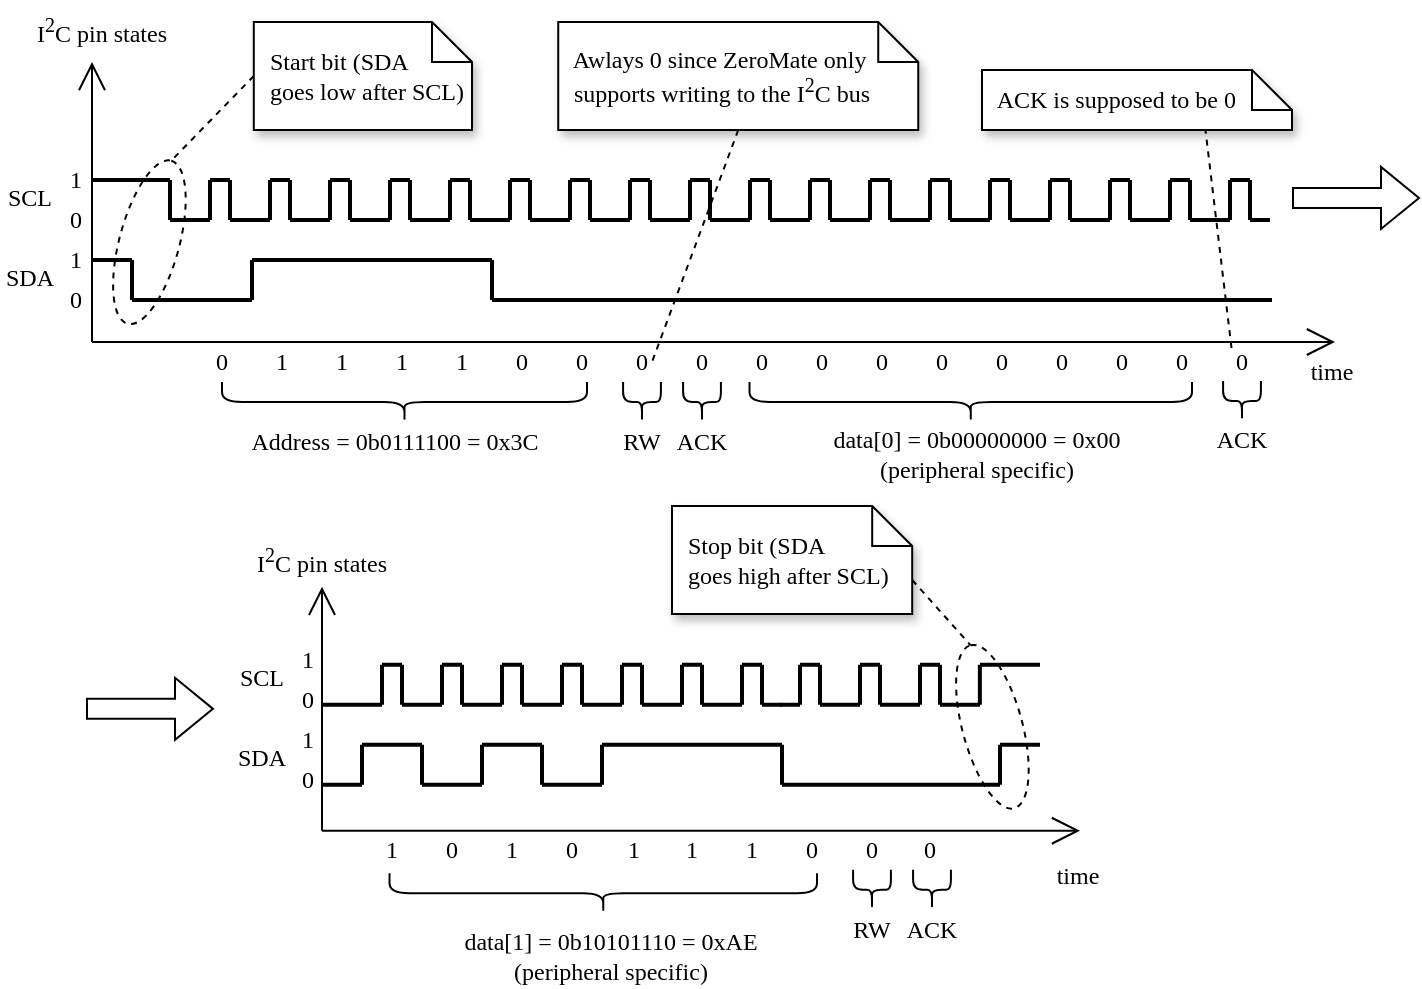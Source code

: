 <mxfile version="22.0.3" type="device">
  <diagram name="Page-1" id="sBSLis2eytxaKDke89t1">
    <mxGraphModel dx="810" dy="473" grid="1" gridSize="10" guides="1" tooltips="1" connect="1" arrows="1" fold="1" page="1" pageScale="1" pageWidth="850" pageHeight="1100" math="0" shadow="0">
      <root>
        <mxCell id="0" />
        <mxCell id="1" parent="0" />
        <mxCell id="3Zso1NhcMANWD2hy53oU-493" value="" style="endArrow=none;dashed=1;html=1;rounded=0;exitX=0;exitY=0.5;exitDx=0;exitDy=0;exitPerimeter=0;entryX=1;entryY=0.5;entryDx=0;entryDy=0;" parent="1" source="3Zso1NhcMANWD2hy53oU-473" target="3Zso1NhcMANWD2hy53oU-472" edge="1">
          <mxGeometry width="50" height="50" relative="1" as="geometry">
            <mxPoint x="146" y="171" as="sourcePoint" />
            <mxPoint x="196" y="121" as="targetPoint" />
          </mxGeometry>
        </mxCell>
        <mxCell id="3Zso1NhcMANWD2hy53oU-495" value="" style="endArrow=none;dashed=1;html=1;rounded=0;exitX=0.5;exitY=1;exitDx=0;exitDy=0;exitPerimeter=0;entryX=1;entryY=0.5;entryDx=0;entryDy=0;" parent="1" source="3Zso1NhcMANWD2hy53oU-494" target="3Zso1NhcMANWD2hy53oU-461" edge="1">
          <mxGeometry width="50" height="50" relative="1" as="geometry">
            <mxPoint x="367" y="178" as="sourcePoint" />
            <mxPoint x="336" y="220" as="targetPoint" />
          </mxGeometry>
        </mxCell>
        <mxCell id="3Zso1NhcMANWD2hy53oU-506" value="" style="endArrow=none;dashed=1;html=1;rounded=0;exitX=0.72;exitY=0.961;exitDx=0;exitDy=0;exitPerimeter=0;entryX=0;entryY=0.25;entryDx=0;entryDy=0;" parent="1" source="3Zso1NhcMANWD2hy53oU-505" target="3Zso1NhcMANWD2hy53oU-471" edge="1">
          <mxGeometry width="50" height="50" relative="1" as="geometry">
            <mxPoint x="461" y="225" as="sourcePoint" />
            <mxPoint x="406" y="331" as="targetPoint" />
          </mxGeometry>
        </mxCell>
        <mxCell id="3Zso1NhcMANWD2hy53oU-117" value="" style="endArrow=open;endFill=1;endSize=12;html=1;rounded=0;fontFamily=Computer Modern;" parent="1" edge="1">
          <mxGeometry width="160" relative="1" as="geometry">
            <mxPoint x="116" y="311" as="sourcePoint" />
            <mxPoint x="737.5" y="311" as="targetPoint" />
          </mxGeometry>
        </mxCell>
        <mxCell id="3Zso1NhcMANWD2hy53oU-118" value="" style="endArrow=open;endFill=1;endSize=12;html=1;rounded=0;fontFamily=Computer Modern;" parent="1" edge="1">
          <mxGeometry width="160" relative="1" as="geometry">
            <mxPoint x="116" y="311" as="sourcePoint" />
            <mxPoint x="116" y="171" as="targetPoint" />
          </mxGeometry>
        </mxCell>
        <mxCell id="3Zso1NhcMANWD2hy53oU-121" value="" style="endArrow=none;html=1;rounded=0;strokeWidth=2;" parent="1" edge="1">
          <mxGeometry width="50" height="50" relative="1" as="geometry">
            <mxPoint x="155" y="230" as="sourcePoint" />
            <mxPoint x="116" y="230" as="targetPoint" />
          </mxGeometry>
        </mxCell>
        <mxCell id="3Zso1NhcMANWD2hy53oU-122" value="" style="endArrow=none;html=1;rounded=0;strokeWidth=2;" parent="1" edge="1">
          <mxGeometry width="50" height="50" relative="1" as="geometry">
            <mxPoint x="155" y="230" as="sourcePoint" />
            <mxPoint x="155" y="250" as="targetPoint" />
          </mxGeometry>
        </mxCell>
        <mxCell id="3Zso1NhcMANWD2hy53oU-123" value="" style="endArrow=none;html=1;rounded=0;strokeWidth=2;" parent="1" edge="1">
          <mxGeometry width="50" height="50" relative="1" as="geometry">
            <mxPoint x="165" y="250" as="sourcePoint" />
            <mxPoint x="155" y="250" as="targetPoint" />
          </mxGeometry>
        </mxCell>
        <mxCell id="3Zso1NhcMANWD2hy53oU-130" value="" style="endArrow=none;html=1;rounded=0;strokeWidth=2;" parent="1" edge="1">
          <mxGeometry width="50" height="50" relative="1" as="geometry">
            <mxPoint x="196" y="290" as="sourcePoint" />
            <mxPoint x="136" y="290" as="targetPoint" />
          </mxGeometry>
        </mxCell>
        <mxCell id="3Zso1NhcMANWD2hy53oU-137" value="" style="endArrow=none;html=1;rounded=0;strokeWidth=2;" parent="1" edge="1">
          <mxGeometry width="50" height="50" relative="1" as="geometry">
            <mxPoint x="196" y="270" as="sourcePoint" />
            <mxPoint x="196" y="290" as="targetPoint" />
          </mxGeometry>
        </mxCell>
        <mxCell id="3Zso1NhcMANWD2hy53oU-138" value="" style="endArrow=none;html=1;rounded=0;strokeWidth=2;" parent="1" edge="1">
          <mxGeometry width="50" height="50" relative="1" as="geometry">
            <mxPoint x="206" y="270" as="sourcePoint" />
            <mxPoint x="196" y="270" as="targetPoint" />
          </mxGeometry>
        </mxCell>
        <mxCell id="3Zso1NhcMANWD2hy53oU-139" value="" style="endArrow=none;html=1;rounded=0;strokeWidth=2;" parent="1" edge="1">
          <mxGeometry width="50" height="50" relative="1" as="geometry">
            <mxPoint x="316" y="270" as="sourcePoint" />
            <mxPoint x="206" y="270" as="targetPoint" />
          </mxGeometry>
        </mxCell>
        <mxCell id="3Zso1NhcMANWD2hy53oU-141" value="" style="endArrow=none;html=1;rounded=0;strokeWidth=2;" parent="1" edge="1">
          <mxGeometry width="50" height="50" relative="1" as="geometry">
            <mxPoint x="216" y="290" as="sourcePoint" />
            <mxPoint x="216" y="290" as="targetPoint" />
          </mxGeometry>
        </mxCell>
        <mxCell id="3Zso1NhcMANWD2hy53oU-142" value="" style="endArrow=none;html=1;rounded=0;strokeWidth=2;" parent="1" edge="1">
          <mxGeometry width="50" height="50" relative="1" as="geometry">
            <mxPoint x="175" y="250" as="sourcePoint" />
            <mxPoint x="165" y="250" as="targetPoint" />
          </mxGeometry>
        </mxCell>
        <mxCell id="3Zso1NhcMANWD2hy53oU-143" value="" style="endArrow=none;html=1;rounded=0;strokeWidth=2;" parent="1" edge="1">
          <mxGeometry width="50" height="50" relative="1" as="geometry">
            <mxPoint x="175" y="230" as="sourcePoint" />
            <mxPoint x="175" y="250" as="targetPoint" />
          </mxGeometry>
        </mxCell>
        <mxCell id="3Zso1NhcMANWD2hy53oU-144" value="" style="endArrow=none;html=1;rounded=0;strokeWidth=2;" parent="1" edge="1">
          <mxGeometry width="50" height="50" relative="1" as="geometry">
            <mxPoint x="185" y="230" as="sourcePoint" />
            <mxPoint x="175" y="230" as="targetPoint" />
          </mxGeometry>
        </mxCell>
        <mxCell id="3Zso1NhcMANWD2hy53oU-145" value="" style="endArrow=none;html=1;rounded=0;strokeWidth=2;" parent="1" edge="1">
          <mxGeometry width="50" height="50" relative="1" as="geometry">
            <mxPoint x="185" y="230" as="sourcePoint" />
            <mxPoint x="185" y="250" as="targetPoint" />
          </mxGeometry>
        </mxCell>
        <mxCell id="3Zso1NhcMANWD2hy53oU-146" value="" style="endArrow=none;html=1;rounded=0;strokeWidth=2;" parent="1" edge="1">
          <mxGeometry width="50" height="50" relative="1" as="geometry">
            <mxPoint x="195" y="250" as="sourcePoint" />
            <mxPoint x="185" y="250" as="targetPoint" />
          </mxGeometry>
        </mxCell>
        <mxCell id="3Zso1NhcMANWD2hy53oU-147" value="" style="endArrow=none;html=1;rounded=0;strokeWidth=2;" parent="1" edge="1">
          <mxGeometry width="50" height="50" relative="1" as="geometry">
            <mxPoint x="205" y="250" as="sourcePoint" />
            <mxPoint x="195" y="250" as="targetPoint" />
          </mxGeometry>
        </mxCell>
        <mxCell id="3Zso1NhcMANWD2hy53oU-148" value="" style="endArrow=none;html=1;rounded=0;strokeWidth=2;" parent="1" edge="1">
          <mxGeometry width="50" height="50" relative="1" as="geometry">
            <mxPoint x="205" y="230" as="sourcePoint" />
            <mxPoint x="205" y="250" as="targetPoint" />
          </mxGeometry>
        </mxCell>
        <mxCell id="3Zso1NhcMANWD2hy53oU-149" value="" style="endArrow=none;html=1;rounded=0;strokeWidth=2;" parent="1" edge="1">
          <mxGeometry width="50" height="50" relative="1" as="geometry">
            <mxPoint x="215" y="230" as="sourcePoint" />
            <mxPoint x="205" y="230" as="targetPoint" />
          </mxGeometry>
        </mxCell>
        <mxCell id="3Zso1NhcMANWD2hy53oU-150" value="" style="endArrow=none;html=1;rounded=0;strokeWidth=2;" parent="1" edge="1">
          <mxGeometry width="50" height="50" relative="1" as="geometry">
            <mxPoint x="215" y="230" as="sourcePoint" />
            <mxPoint x="215" y="250" as="targetPoint" />
          </mxGeometry>
        </mxCell>
        <mxCell id="3Zso1NhcMANWD2hy53oU-151" value="" style="endArrow=none;html=1;rounded=0;strokeWidth=2;" parent="1" edge="1">
          <mxGeometry width="50" height="50" relative="1" as="geometry">
            <mxPoint x="225" y="250" as="sourcePoint" />
            <mxPoint x="215" y="250" as="targetPoint" />
          </mxGeometry>
        </mxCell>
        <mxCell id="3Zso1NhcMANWD2hy53oU-152" value="" style="endArrow=none;html=1;rounded=0;strokeWidth=2;" parent="1" edge="1">
          <mxGeometry width="50" height="50" relative="1" as="geometry">
            <mxPoint x="235" y="250" as="sourcePoint" />
            <mxPoint x="225" y="250" as="targetPoint" />
          </mxGeometry>
        </mxCell>
        <mxCell id="3Zso1NhcMANWD2hy53oU-153" value="" style="endArrow=none;html=1;rounded=0;strokeWidth=2;" parent="1" edge="1">
          <mxGeometry width="50" height="50" relative="1" as="geometry">
            <mxPoint x="235" y="230" as="sourcePoint" />
            <mxPoint x="235" y="250" as="targetPoint" />
          </mxGeometry>
        </mxCell>
        <mxCell id="3Zso1NhcMANWD2hy53oU-154" value="" style="endArrow=none;html=1;rounded=0;strokeWidth=2;" parent="1" edge="1">
          <mxGeometry width="50" height="50" relative="1" as="geometry">
            <mxPoint x="245" y="230" as="sourcePoint" />
            <mxPoint x="235" y="230" as="targetPoint" />
          </mxGeometry>
        </mxCell>
        <mxCell id="3Zso1NhcMANWD2hy53oU-155" value="" style="endArrow=none;html=1;rounded=0;strokeWidth=2;" parent="1" edge="1">
          <mxGeometry width="50" height="50" relative="1" as="geometry">
            <mxPoint x="245" y="230" as="sourcePoint" />
            <mxPoint x="245" y="250" as="targetPoint" />
          </mxGeometry>
        </mxCell>
        <mxCell id="3Zso1NhcMANWD2hy53oU-156" value="" style="endArrow=none;html=1;rounded=0;strokeWidth=2;" parent="1" edge="1">
          <mxGeometry width="50" height="50" relative="1" as="geometry">
            <mxPoint x="255" y="250" as="sourcePoint" />
            <mxPoint x="245" y="250" as="targetPoint" />
          </mxGeometry>
        </mxCell>
        <mxCell id="3Zso1NhcMANWD2hy53oU-157" value="" style="endArrow=none;html=1;rounded=0;strokeWidth=2;" parent="1" edge="1">
          <mxGeometry width="50" height="50" relative="1" as="geometry">
            <mxPoint x="265" y="250" as="sourcePoint" />
            <mxPoint x="255" y="250" as="targetPoint" />
          </mxGeometry>
        </mxCell>
        <mxCell id="3Zso1NhcMANWD2hy53oU-158" value="" style="endArrow=none;html=1;rounded=0;strokeWidth=2;" parent="1" edge="1">
          <mxGeometry width="50" height="50" relative="1" as="geometry">
            <mxPoint x="265" y="230" as="sourcePoint" />
            <mxPoint x="265" y="250" as="targetPoint" />
          </mxGeometry>
        </mxCell>
        <mxCell id="3Zso1NhcMANWD2hy53oU-159" value="" style="endArrow=none;html=1;rounded=0;strokeWidth=2;" parent="1" edge="1">
          <mxGeometry width="50" height="50" relative="1" as="geometry">
            <mxPoint x="275" y="230" as="sourcePoint" />
            <mxPoint x="265" y="230" as="targetPoint" />
          </mxGeometry>
        </mxCell>
        <mxCell id="3Zso1NhcMANWD2hy53oU-160" value="" style="endArrow=none;html=1;rounded=0;strokeWidth=2;" parent="1" edge="1">
          <mxGeometry width="50" height="50" relative="1" as="geometry">
            <mxPoint x="275" y="230" as="sourcePoint" />
            <mxPoint x="275" y="250" as="targetPoint" />
          </mxGeometry>
        </mxCell>
        <mxCell id="3Zso1NhcMANWD2hy53oU-161" value="" style="endArrow=none;html=1;rounded=0;strokeWidth=2;" parent="1" edge="1">
          <mxGeometry width="50" height="50" relative="1" as="geometry">
            <mxPoint x="285" y="250" as="sourcePoint" />
            <mxPoint x="275" y="250" as="targetPoint" />
          </mxGeometry>
        </mxCell>
        <mxCell id="3Zso1NhcMANWD2hy53oU-162" value="" style="endArrow=none;html=1;rounded=0;strokeWidth=2;" parent="1" edge="1">
          <mxGeometry width="50" height="50" relative="1" as="geometry">
            <mxPoint x="295" y="250" as="sourcePoint" />
            <mxPoint x="285" y="250" as="targetPoint" />
          </mxGeometry>
        </mxCell>
        <mxCell id="3Zso1NhcMANWD2hy53oU-163" value="" style="endArrow=none;html=1;rounded=0;strokeWidth=2;" parent="1" edge="1">
          <mxGeometry width="50" height="50" relative="1" as="geometry">
            <mxPoint x="295" y="230" as="sourcePoint" />
            <mxPoint x="295" y="250" as="targetPoint" />
          </mxGeometry>
        </mxCell>
        <mxCell id="3Zso1NhcMANWD2hy53oU-164" value="" style="endArrow=none;html=1;rounded=0;strokeWidth=2;" parent="1" edge="1">
          <mxGeometry width="50" height="50" relative="1" as="geometry">
            <mxPoint x="305" y="230" as="sourcePoint" />
            <mxPoint x="295" y="230" as="targetPoint" />
          </mxGeometry>
        </mxCell>
        <mxCell id="3Zso1NhcMANWD2hy53oU-165" value="" style="endArrow=none;html=1;rounded=0;strokeWidth=2;" parent="1" edge="1">
          <mxGeometry width="50" height="50" relative="1" as="geometry">
            <mxPoint x="305" y="230" as="sourcePoint" />
            <mxPoint x="305" y="250" as="targetPoint" />
          </mxGeometry>
        </mxCell>
        <mxCell id="3Zso1NhcMANWD2hy53oU-166" value="" style="endArrow=none;html=1;rounded=0;strokeWidth=2;" parent="1" edge="1">
          <mxGeometry width="50" height="50" relative="1" as="geometry">
            <mxPoint x="315" y="250" as="sourcePoint" />
            <mxPoint x="305" y="250" as="targetPoint" />
          </mxGeometry>
        </mxCell>
        <mxCell id="3Zso1NhcMANWD2hy53oU-167" value="" style="endArrow=none;html=1;rounded=0;strokeWidth=2;" parent="1" edge="1">
          <mxGeometry width="50" height="50" relative="1" as="geometry">
            <mxPoint x="325" y="250" as="sourcePoint" />
            <mxPoint x="315" y="250" as="targetPoint" />
          </mxGeometry>
        </mxCell>
        <mxCell id="3Zso1NhcMANWD2hy53oU-168" value="" style="endArrow=none;html=1;rounded=0;strokeWidth=2;" parent="1" edge="1">
          <mxGeometry width="50" height="50" relative="1" as="geometry">
            <mxPoint x="325" y="230" as="sourcePoint" />
            <mxPoint x="325" y="250" as="targetPoint" />
          </mxGeometry>
        </mxCell>
        <mxCell id="3Zso1NhcMANWD2hy53oU-169" value="" style="endArrow=none;html=1;rounded=0;strokeWidth=2;" parent="1" edge="1">
          <mxGeometry width="50" height="50" relative="1" as="geometry">
            <mxPoint x="335" y="230" as="sourcePoint" />
            <mxPoint x="325" y="230" as="targetPoint" />
          </mxGeometry>
        </mxCell>
        <mxCell id="3Zso1NhcMANWD2hy53oU-170" value="" style="endArrow=none;html=1;rounded=0;strokeWidth=2;" parent="1" edge="1">
          <mxGeometry width="50" height="50" relative="1" as="geometry">
            <mxPoint x="335" y="230" as="sourcePoint" />
            <mxPoint x="335" y="250" as="targetPoint" />
          </mxGeometry>
        </mxCell>
        <mxCell id="3Zso1NhcMANWD2hy53oU-171" value="" style="endArrow=none;html=1;rounded=0;strokeWidth=2;" parent="1" edge="1">
          <mxGeometry width="50" height="50" relative="1" as="geometry">
            <mxPoint x="345" y="250" as="sourcePoint" />
            <mxPoint x="335" y="250" as="targetPoint" />
          </mxGeometry>
        </mxCell>
        <mxCell id="3Zso1NhcMANWD2hy53oU-172" value="" style="endArrow=none;html=1;rounded=0;strokeWidth=2;" parent="1" edge="1">
          <mxGeometry width="50" height="50" relative="1" as="geometry">
            <mxPoint x="355" y="250" as="sourcePoint" />
            <mxPoint x="345" y="250" as="targetPoint" />
          </mxGeometry>
        </mxCell>
        <mxCell id="3Zso1NhcMANWD2hy53oU-173" value="" style="endArrow=none;html=1;rounded=0;strokeWidth=2;" parent="1" edge="1">
          <mxGeometry width="50" height="50" relative="1" as="geometry">
            <mxPoint x="355" y="230" as="sourcePoint" />
            <mxPoint x="355" y="250" as="targetPoint" />
          </mxGeometry>
        </mxCell>
        <mxCell id="3Zso1NhcMANWD2hy53oU-174" value="" style="endArrow=none;html=1;rounded=0;strokeWidth=2;" parent="1" edge="1">
          <mxGeometry width="50" height="50" relative="1" as="geometry">
            <mxPoint x="365" y="230" as="sourcePoint" />
            <mxPoint x="355" y="230" as="targetPoint" />
          </mxGeometry>
        </mxCell>
        <mxCell id="3Zso1NhcMANWD2hy53oU-175" value="" style="endArrow=none;html=1;rounded=0;strokeWidth=2;" parent="1" edge="1">
          <mxGeometry width="50" height="50" relative="1" as="geometry">
            <mxPoint x="365" y="230" as="sourcePoint" />
            <mxPoint x="365" y="250" as="targetPoint" />
          </mxGeometry>
        </mxCell>
        <mxCell id="3Zso1NhcMANWD2hy53oU-176" value="" style="endArrow=none;html=1;rounded=0;strokeWidth=2;" parent="1" edge="1">
          <mxGeometry width="50" height="50" relative="1" as="geometry">
            <mxPoint x="375" y="250" as="sourcePoint" />
            <mxPoint x="365" y="250" as="targetPoint" />
          </mxGeometry>
        </mxCell>
        <mxCell id="3Zso1NhcMANWD2hy53oU-177" value="" style="endArrow=none;html=1;rounded=0;strokeWidth=2;" parent="1" edge="1">
          <mxGeometry width="50" height="50" relative="1" as="geometry">
            <mxPoint x="385" y="250" as="sourcePoint" />
            <mxPoint x="375" y="250" as="targetPoint" />
          </mxGeometry>
        </mxCell>
        <mxCell id="3Zso1NhcMANWD2hy53oU-178" value="" style="endArrow=none;html=1;rounded=0;strokeWidth=2;" parent="1" edge="1">
          <mxGeometry width="50" height="50" relative="1" as="geometry">
            <mxPoint x="385" y="230" as="sourcePoint" />
            <mxPoint x="385" y="250" as="targetPoint" />
          </mxGeometry>
        </mxCell>
        <mxCell id="3Zso1NhcMANWD2hy53oU-179" value="" style="endArrow=none;html=1;rounded=0;strokeWidth=2;" parent="1" edge="1">
          <mxGeometry width="50" height="50" relative="1" as="geometry">
            <mxPoint x="395" y="230" as="sourcePoint" />
            <mxPoint x="385" y="230" as="targetPoint" />
          </mxGeometry>
        </mxCell>
        <mxCell id="3Zso1NhcMANWD2hy53oU-180" value="" style="endArrow=none;html=1;rounded=0;strokeWidth=2;" parent="1" edge="1">
          <mxGeometry width="50" height="50" relative="1" as="geometry">
            <mxPoint x="395" y="230" as="sourcePoint" />
            <mxPoint x="395" y="250" as="targetPoint" />
          </mxGeometry>
        </mxCell>
        <mxCell id="3Zso1NhcMANWD2hy53oU-181" value="" style="endArrow=none;html=1;rounded=0;strokeWidth=2;" parent="1" edge="1">
          <mxGeometry width="50" height="50" relative="1" as="geometry">
            <mxPoint x="405" y="250" as="sourcePoint" />
            <mxPoint x="395" y="250" as="targetPoint" />
          </mxGeometry>
        </mxCell>
        <mxCell id="3Zso1NhcMANWD2hy53oU-182" value="" style="endArrow=none;html=1;rounded=0;strokeWidth=2;" parent="1" edge="1">
          <mxGeometry width="50" height="50" relative="1" as="geometry">
            <mxPoint x="415" y="250" as="sourcePoint" />
            <mxPoint x="405" y="250" as="targetPoint" />
          </mxGeometry>
        </mxCell>
        <mxCell id="3Zso1NhcMANWD2hy53oU-183" value="" style="endArrow=none;html=1;rounded=0;strokeWidth=2;" parent="1" edge="1">
          <mxGeometry width="50" height="50" relative="1" as="geometry">
            <mxPoint x="415" y="230" as="sourcePoint" />
            <mxPoint x="415" y="250" as="targetPoint" />
          </mxGeometry>
        </mxCell>
        <mxCell id="3Zso1NhcMANWD2hy53oU-184" value="" style="endArrow=none;html=1;rounded=0;strokeWidth=2;" parent="1" edge="1">
          <mxGeometry width="50" height="50" relative="1" as="geometry">
            <mxPoint x="425" y="230" as="sourcePoint" />
            <mxPoint x="415" y="230" as="targetPoint" />
          </mxGeometry>
        </mxCell>
        <mxCell id="3Zso1NhcMANWD2hy53oU-185" value="" style="endArrow=none;html=1;rounded=0;strokeWidth=2;" parent="1" edge="1">
          <mxGeometry width="50" height="50" relative="1" as="geometry">
            <mxPoint x="425" y="230" as="sourcePoint" />
            <mxPoint x="425" y="250" as="targetPoint" />
          </mxGeometry>
        </mxCell>
        <mxCell id="3Zso1NhcMANWD2hy53oU-186" value="" style="endArrow=none;html=1;rounded=0;strokeWidth=2;" parent="1" edge="1">
          <mxGeometry width="50" height="50" relative="1" as="geometry">
            <mxPoint x="435" y="250" as="sourcePoint" />
            <mxPoint x="425" y="250" as="targetPoint" />
          </mxGeometry>
        </mxCell>
        <mxCell id="3Zso1NhcMANWD2hy53oU-187" value="" style="endArrow=none;html=1;rounded=0;strokeWidth=2;" parent="1" edge="1">
          <mxGeometry width="50" height="50" relative="1" as="geometry">
            <mxPoint x="445" y="250" as="sourcePoint" />
            <mxPoint x="435" y="250" as="targetPoint" />
          </mxGeometry>
        </mxCell>
        <mxCell id="3Zso1NhcMANWD2hy53oU-188" value="" style="endArrow=none;html=1;rounded=0;strokeWidth=2;" parent="1" edge="1">
          <mxGeometry width="50" height="50" relative="1" as="geometry">
            <mxPoint x="445" y="230" as="sourcePoint" />
            <mxPoint x="445" y="250" as="targetPoint" />
          </mxGeometry>
        </mxCell>
        <mxCell id="3Zso1NhcMANWD2hy53oU-189" value="" style="endArrow=none;html=1;rounded=0;strokeWidth=2;" parent="1" edge="1">
          <mxGeometry width="50" height="50" relative="1" as="geometry">
            <mxPoint x="455" y="230" as="sourcePoint" />
            <mxPoint x="445" y="230" as="targetPoint" />
          </mxGeometry>
        </mxCell>
        <mxCell id="3Zso1NhcMANWD2hy53oU-190" value="" style="endArrow=none;html=1;rounded=0;strokeWidth=2;" parent="1" edge="1">
          <mxGeometry width="50" height="50" relative="1" as="geometry">
            <mxPoint x="455" y="230" as="sourcePoint" />
            <mxPoint x="455" y="250" as="targetPoint" />
          </mxGeometry>
        </mxCell>
        <mxCell id="3Zso1NhcMANWD2hy53oU-191" value="" style="endArrow=none;html=1;rounded=0;strokeWidth=2;" parent="1" edge="1">
          <mxGeometry width="50" height="50" relative="1" as="geometry">
            <mxPoint x="465" y="250" as="sourcePoint" />
            <mxPoint x="455" y="250" as="targetPoint" />
          </mxGeometry>
        </mxCell>
        <mxCell id="3Zso1NhcMANWD2hy53oU-192" value="" style="endArrow=none;html=1;rounded=0;strokeWidth=2;" parent="1" edge="1">
          <mxGeometry width="50" height="50" relative="1" as="geometry">
            <mxPoint x="475" y="250" as="sourcePoint" />
            <mxPoint x="465" y="250" as="targetPoint" />
          </mxGeometry>
        </mxCell>
        <mxCell id="3Zso1NhcMANWD2hy53oU-193" value="" style="endArrow=none;html=1;rounded=0;strokeWidth=2;" parent="1" edge="1">
          <mxGeometry width="50" height="50" relative="1" as="geometry">
            <mxPoint x="475" y="230" as="sourcePoint" />
            <mxPoint x="475" y="250" as="targetPoint" />
          </mxGeometry>
        </mxCell>
        <mxCell id="3Zso1NhcMANWD2hy53oU-194" value="" style="endArrow=none;html=1;rounded=0;strokeWidth=2;" parent="1" edge="1">
          <mxGeometry width="50" height="50" relative="1" as="geometry">
            <mxPoint x="485" y="230" as="sourcePoint" />
            <mxPoint x="475" y="230" as="targetPoint" />
          </mxGeometry>
        </mxCell>
        <mxCell id="3Zso1NhcMANWD2hy53oU-195" value="" style="endArrow=none;html=1;rounded=0;strokeWidth=2;" parent="1" edge="1">
          <mxGeometry width="50" height="50" relative="1" as="geometry">
            <mxPoint x="485" y="230" as="sourcePoint" />
            <mxPoint x="485" y="250" as="targetPoint" />
          </mxGeometry>
        </mxCell>
        <mxCell id="3Zso1NhcMANWD2hy53oU-196" value="" style="endArrow=none;html=1;rounded=0;strokeWidth=2;" parent="1" edge="1">
          <mxGeometry width="50" height="50" relative="1" as="geometry">
            <mxPoint x="495" y="250" as="sourcePoint" />
            <mxPoint x="485" y="250" as="targetPoint" />
          </mxGeometry>
        </mxCell>
        <mxCell id="3Zso1NhcMANWD2hy53oU-197" value="" style="endArrow=none;html=1;rounded=0;strokeWidth=2;" parent="1" edge="1">
          <mxGeometry width="50" height="50" relative="1" as="geometry">
            <mxPoint x="505" y="250" as="sourcePoint" />
            <mxPoint x="495" y="250" as="targetPoint" />
          </mxGeometry>
        </mxCell>
        <mxCell id="3Zso1NhcMANWD2hy53oU-198" value="" style="endArrow=none;html=1;rounded=0;strokeWidth=2;" parent="1" edge="1">
          <mxGeometry width="50" height="50" relative="1" as="geometry">
            <mxPoint x="505" y="230" as="sourcePoint" />
            <mxPoint x="505" y="250" as="targetPoint" />
          </mxGeometry>
        </mxCell>
        <mxCell id="3Zso1NhcMANWD2hy53oU-199" value="" style="endArrow=none;html=1;rounded=0;strokeWidth=2;" parent="1" edge="1">
          <mxGeometry width="50" height="50" relative="1" as="geometry">
            <mxPoint x="515" y="230" as="sourcePoint" />
            <mxPoint x="505" y="230" as="targetPoint" />
          </mxGeometry>
        </mxCell>
        <mxCell id="3Zso1NhcMANWD2hy53oU-200" value="" style="endArrow=none;html=1;rounded=0;strokeWidth=2;" parent="1" edge="1">
          <mxGeometry width="50" height="50" relative="1" as="geometry">
            <mxPoint x="515" y="230" as="sourcePoint" />
            <mxPoint x="515" y="250" as="targetPoint" />
          </mxGeometry>
        </mxCell>
        <mxCell id="3Zso1NhcMANWD2hy53oU-201" value="" style="endArrow=none;html=1;rounded=0;strokeWidth=2;" parent="1" edge="1">
          <mxGeometry width="50" height="50" relative="1" as="geometry">
            <mxPoint x="525" y="250" as="sourcePoint" />
            <mxPoint x="515" y="250" as="targetPoint" />
          </mxGeometry>
        </mxCell>
        <mxCell id="3Zso1NhcMANWD2hy53oU-202" value="" style="endArrow=none;html=1;rounded=0;strokeWidth=2;" parent="1" edge="1">
          <mxGeometry width="50" height="50" relative="1" as="geometry">
            <mxPoint x="535" y="250" as="sourcePoint" />
            <mxPoint x="525" y="250" as="targetPoint" />
          </mxGeometry>
        </mxCell>
        <mxCell id="3Zso1NhcMANWD2hy53oU-203" value="" style="endArrow=none;html=1;rounded=0;strokeWidth=2;" parent="1" edge="1">
          <mxGeometry width="50" height="50" relative="1" as="geometry">
            <mxPoint x="535" y="230" as="sourcePoint" />
            <mxPoint x="535" y="250" as="targetPoint" />
          </mxGeometry>
        </mxCell>
        <mxCell id="3Zso1NhcMANWD2hy53oU-204" value="" style="endArrow=none;html=1;rounded=0;strokeWidth=2;" parent="1" edge="1">
          <mxGeometry width="50" height="50" relative="1" as="geometry">
            <mxPoint x="545" y="230" as="sourcePoint" />
            <mxPoint x="535" y="230" as="targetPoint" />
          </mxGeometry>
        </mxCell>
        <mxCell id="3Zso1NhcMANWD2hy53oU-205" value="" style="endArrow=none;html=1;rounded=0;strokeWidth=2;" parent="1" edge="1">
          <mxGeometry width="50" height="50" relative="1" as="geometry">
            <mxPoint x="545" y="230" as="sourcePoint" />
            <mxPoint x="545" y="250" as="targetPoint" />
          </mxGeometry>
        </mxCell>
        <mxCell id="3Zso1NhcMANWD2hy53oU-206" value="" style="endArrow=none;html=1;rounded=0;strokeWidth=2;" parent="1" edge="1">
          <mxGeometry width="50" height="50" relative="1" as="geometry">
            <mxPoint x="555" y="250" as="sourcePoint" />
            <mxPoint x="545" y="250" as="targetPoint" />
          </mxGeometry>
        </mxCell>
        <mxCell id="3Zso1NhcMANWD2hy53oU-207" value="" style="endArrow=none;html=1;rounded=0;strokeWidth=2;" parent="1" edge="1">
          <mxGeometry width="50" height="50" relative="1" as="geometry">
            <mxPoint x="565" y="250" as="sourcePoint" />
            <mxPoint x="555" y="250" as="targetPoint" />
          </mxGeometry>
        </mxCell>
        <mxCell id="3Zso1NhcMANWD2hy53oU-208" value="" style="endArrow=none;html=1;rounded=0;strokeWidth=2;" parent="1" edge="1">
          <mxGeometry width="50" height="50" relative="1" as="geometry">
            <mxPoint x="565" y="230" as="sourcePoint" />
            <mxPoint x="565" y="250" as="targetPoint" />
          </mxGeometry>
        </mxCell>
        <mxCell id="3Zso1NhcMANWD2hy53oU-209" value="" style="endArrow=none;html=1;rounded=0;strokeWidth=2;" parent="1" edge="1">
          <mxGeometry width="50" height="50" relative="1" as="geometry">
            <mxPoint x="575" y="230" as="sourcePoint" />
            <mxPoint x="565" y="230" as="targetPoint" />
          </mxGeometry>
        </mxCell>
        <mxCell id="3Zso1NhcMANWD2hy53oU-210" value="" style="endArrow=none;html=1;rounded=0;strokeWidth=2;" parent="1" edge="1">
          <mxGeometry width="50" height="50" relative="1" as="geometry">
            <mxPoint x="575" y="230" as="sourcePoint" />
            <mxPoint x="575" y="250" as="targetPoint" />
          </mxGeometry>
        </mxCell>
        <mxCell id="3Zso1NhcMANWD2hy53oU-211" value="" style="endArrow=none;html=1;rounded=0;strokeWidth=2;" parent="1" edge="1">
          <mxGeometry width="50" height="50" relative="1" as="geometry">
            <mxPoint x="585" y="250" as="sourcePoint" />
            <mxPoint x="575" y="250" as="targetPoint" />
          </mxGeometry>
        </mxCell>
        <mxCell id="3Zso1NhcMANWD2hy53oU-212" value="" style="endArrow=none;html=1;rounded=0;strokeWidth=2;" parent="1" edge="1">
          <mxGeometry width="50" height="50" relative="1" as="geometry">
            <mxPoint x="595" y="250" as="sourcePoint" />
            <mxPoint x="585" y="250" as="targetPoint" />
          </mxGeometry>
        </mxCell>
        <mxCell id="3Zso1NhcMANWD2hy53oU-213" value="" style="endArrow=none;html=1;rounded=0;strokeWidth=2;" parent="1" edge="1">
          <mxGeometry width="50" height="50" relative="1" as="geometry">
            <mxPoint x="595" y="230" as="sourcePoint" />
            <mxPoint x="595" y="250" as="targetPoint" />
          </mxGeometry>
        </mxCell>
        <mxCell id="3Zso1NhcMANWD2hy53oU-214" value="" style="endArrow=none;html=1;rounded=0;strokeWidth=2;" parent="1" edge="1">
          <mxGeometry width="50" height="50" relative="1" as="geometry">
            <mxPoint x="605" y="230" as="sourcePoint" />
            <mxPoint x="595" y="230" as="targetPoint" />
          </mxGeometry>
        </mxCell>
        <mxCell id="3Zso1NhcMANWD2hy53oU-215" value="" style="endArrow=none;html=1;rounded=0;strokeWidth=2;" parent="1" edge="1">
          <mxGeometry width="50" height="50" relative="1" as="geometry">
            <mxPoint x="605" y="230" as="sourcePoint" />
            <mxPoint x="605" y="250" as="targetPoint" />
          </mxGeometry>
        </mxCell>
        <mxCell id="3Zso1NhcMANWD2hy53oU-216" value="" style="endArrow=none;html=1;rounded=0;strokeWidth=2;" parent="1" edge="1">
          <mxGeometry width="50" height="50" relative="1" as="geometry">
            <mxPoint x="625" y="250" as="sourcePoint" />
            <mxPoint x="605" y="250" as="targetPoint" />
          </mxGeometry>
        </mxCell>
        <mxCell id="3Zso1NhcMANWD2hy53oU-218" value="" style="endArrow=none;html=1;rounded=0;strokeWidth=2;" parent="1" edge="1">
          <mxGeometry width="50" height="50" relative="1" as="geometry">
            <mxPoint x="136" y="270" as="sourcePoint" />
            <mxPoint x="116" y="270" as="targetPoint" />
          </mxGeometry>
        </mxCell>
        <mxCell id="3Zso1NhcMANWD2hy53oU-219" value="" style="endArrow=none;html=1;rounded=0;strokeWidth=2;" parent="1" edge="1">
          <mxGeometry width="50" height="50" relative="1" as="geometry">
            <mxPoint x="136" y="270" as="sourcePoint" />
            <mxPoint x="136" y="290" as="targetPoint" />
          </mxGeometry>
        </mxCell>
        <mxCell id="3Zso1NhcMANWD2hy53oU-235" value="" style="endArrow=none;html=1;rounded=0;strokeWidth=2;" parent="1" edge="1">
          <mxGeometry width="50" height="50" relative="1" as="geometry">
            <mxPoint x="226" y="290" as="sourcePoint" />
            <mxPoint x="226" y="290" as="targetPoint" />
          </mxGeometry>
        </mxCell>
        <mxCell id="3Zso1NhcMANWD2hy53oU-238" value="" style="endArrow=none;html=1;rounded=0;strokeWidth=2;" parent="1" edge="1">
          <mxGeometry width="50" height="50" relative="1" as="geometry">
            <mxPoint x="706" y="290" as="sourcePoint" />
            <mxPoint x="316" y="290" as="targetPoint" />
          </mxGeometry>
        </mxCell>
        <mxCell id="3Zso1NhcMANWD2hy53oU-252" value="" style="endArrow=none;html=1;rounded=0;strokeWidth=2;" parent="1" edge="1">
          <mxGeometry width="50" height="50" relative="1" as="geometry">
            <mxPoint x="625" y="230" as="sourcePoint" />
            <mxPoint x="625" y="250" as="targetPoint" />
          </mxGeometry>
        </mxCell>
        <mxCell id="3Zso1NhcMANWD2hy53oU-253" value="" style="endArrow=none;html=1;rounded=0;strokeWidth=2;" parent="1" edge="1">
          <mxGeometry width="50" height="50" relative="1" as="geometry">
            <mxPoint x="635" y="230" as="sourcePoint" />
            <mxPoint x="625" y="230" as="targetPoint" />
          </mxGeometry>
        </mxCell>
        <mxCell id="3Zso1NhcMANWD2hy53oU-254" value="" style="endArrow=none;html=1;rounded=0;strokeWidth=2;" parent="1" edge="1">
          <mxGeometry width="50" height="50" relative="1" as="geometry">
            <mxPoint x="635" y="230" as="sourcePoint" />
            <mxPoint x="635" y="250" as="targetPoint" />
          </mxGeometry>
        </mxCell>
        <mxCell id="3Zso1NhcMANWD2hy53oU-255" value="" style="endArrow=none;html=1;rounded=0;strokeWidth=2;" parent="1" edge="1">
          <mxGeometry width="50" height="50" relative="1" as="geometry">
            <mxPoint x="645" y="250" as="sourcePoint" />
            <mxPoint x="635" y="250" as="targetPoint" />
          </mxGeometry>
        </mxCell>
        <mxCell id="3Zso1NhcMANWD2hy53oU-256" value="" style="endArrow=none;html=1;rounded=0;strokeWidth=2;" parent="1" edge="1">
          <mxGeometry width="50" height="50" relative="1" as="geometry">
            <mxPoint x="655" y="250" as="sourcePoint" />
            <mxPoint x="645" y="250" as="targetPoint" />
          </mxGeometry>
        </mxCell>
        <mxCell id="3Zso1NhcMANWD2hy53oU-257" value="" style="endArrow=none;html=1;rounded=0;strokeWidth=2;" parent="1" edge="1">
          <mxGeometry width="50" height="50" relative="1" as="geometry">
            <mxPoint x="655" y="230" as="sourcePoint" />
            <mxPoint x="655" y="250" as="targetPoint" />
          </mxGeometry>
        </mxCell>
        <mxCell id="3Zso1NhcMANWD2hy53oU-258" value="" style="endArrow=none;html=1;rounded=0;strokeWidth=2;" parent="1" edge="1">
          <mxGeometry width="50" height="50" relative="1" as="geometry">
            <mxPoint x="665" y="230" as="sourcePoint" />
            <mxPoint x="655" y="230" as="targetPoint" />
          </mxGeometry>
        </mxCell>
        <mxCell id="3Zso1NhcMANWD2hy53oU-259" value="" style="endArrow=none;html=1;rounded=0;strokeWidth=2;" parent="1" edge="1">
          <mxGeometry width="50" height="50" relative="1" as="geometry">
            <mxPoint x="665" y="230" as="sourcePoint" />
            <mxPoint x="665" y="250" as="targetPoint" />
          </mxGeometry>
        </mxCell>
        <mxCell id="3Zso1NhcMANWD2hy53oU-260" value="" style="endArrow=none;html=1;rounded=0;strokeWidth=2;" parent="1" edge="1">
          <mxGeometry width="50" height="50" relative="1" as="geometry">
            <mxPoint x="675" y="250" as="sourcePoint" />
            <mxPoint x="665" y="250" as="targetPoint" />
          </mxGeometry>
        </mxCell>
        <mxCell id="3Zso1NhcMANWD2hy53oU-261" value="" style="endArrow=none;html=1;rounded=0;strokeWidth=2;" parent="1" edge="1">
          <mxGeometry width="50" height="50" relative="1" as="geometry">
            <mxPoint x="685" y="250" as="sourcePoint" />
            <mxPoint x="675" y="250" as="targetPoint" />
          </mxGeometry>
        </mxCell>
        <mxCell id="3Zso1NhcMANWD2hy53oU-262" value="" style="endArrow=none;html=1;rounded=0;strokeWidth=2;" parent="1" edge="1">
          <mxGeometry width="50" height="50" relative="1" as="geometry">
            <mxPoint x="685" y="230" as="sourcePoint" />
            <mxPoint x="685" y="250" as="targetPoint" />
          </mxGeometry>
        </mxCell>
        <mxCell id="3Zso1NhcMANWD2hy53oU-263" value="" style="endArrow=none;html=1;rounded=0;strokeWidth=2;" parent="1" edge="1">
          <mxGeometry width="50" height="50" relative="1" as="geometry">
            <mxPoint x="695" y="230" as="sourcePoint" />
            <mxPoint x="685" y="230" as="targetPoint" />
          </mxGeometry>
        </mxCell>
        <mxCell id="3Zso1NhcMANWD2hy53oU-264" value="" style="endArrow=none;html=1;rounded=0;strokeWidth=2;" parent="1" edge="1">
          <mxGeometry width="50" height="50" relative="1" as="geometry">
            <mxPoint x="695" y="230" as="sourcePoint" />
            <mxPoint x="695" y="250" as="targetPoint" />
          </mxGeometry>
        </mxCell>
        <mxCell id="3Zso1NhcMANWD2hy53oU-265" value="" style="endArrow=none;html=1;rounded=0;strokeWidth=2;" parent="1" edge="1">
          <mxGeometry width="50" height="50" relative="1" as="geometry">
            <mxPoint x="705" y="250" as="sourcePoint" />
            <mxPoint x="695" y="250" as="targetPoint" />
          </mxGeometry>
        </mxCell>
        <mxCell id="3Zso1NhcMANWD2hy53oU-280" value="" style="endArrow=open;endFill=1;endSize=12;html=1;rounded=0;fontFamily=Computer Modern;" parent="1" edge="1">
          <mxGeometry width="160" relative="1" as="geometry">
            <mxPoint x="231" y="555.38" as="sourcePoint" />
            <mxPoint x="610" y="555.38" as="targetPoint" />
          </mxGeometry>
        </mxCell>
        <mxCell id="3Zso1NhcMANWD2hy53oU-281" value="" style="endArrow=open;endFill=1;endSize=12;html=1;rounded=0;fontFamily=Computer Modern;" parent="1" edge="1">
          <mxGeometry width="160" relative="1" as="geometry">
            <mxPoint x="231" y="555.38" as="sourcePoint" />
            <mxPoint x="231" y="433.38" as="targetPoint" />
          </mxGeometry>
        </mxCell>
        <mxCell id="3Zso1NhcMANWD2hy53oU-284" value="" style="endArrow=none;html=1;rounded=0;strokeWidth=2;" parent="1" edge="1">
          <mxGeometry width="50" height="50" relative="1" as="geometry">
            <mxPoint x="251" y="492.38" as="sourcePoint" />
            <mxPoint x="231" y="492.38" as="targetPoint" />
          </mxGeometry>
        </mxCell>
        <mxCell id="3Zso1NhcMANWD2hy53oU-291" value="" style="endArrow=none;html=1;rounded=0;strokeWidth=2;" parent="1" edge="1">
          <mxGeometry width="50" height="50" relative="1" as="geometry">
            <mxPoint x="261" y="492.38" as="sourcePoint" />
            <mxPoint x="251" y="492.38" as="targetPoint" />
          </mxGeometry>
        </mxCell>
        <mxCell id="3Zso1NhcMANWD2hy53oU-292" value="" style="endArrow=none;html=1;rounded=0;strokeWidth=2;" parent="1" edge="1">
          <mxGeometry width="50" height="50" relative="1" as="geometry">
            <mxPoint x="261" y="472.38" as="sourcePoint" />
            <mxPoint x="261" y="492.38" as="targetPoint" />
          </mxGeometry>
        </mxCell>
        <mxCell id="3Zso1NhcMANWD2hy53oU-293" value="" style="endArrow=none;html=1;rounded=0;strokeWidth=2;" parent="1" edge="1">
          <mxGeometry width="50" height="50" relative="1" as="geometry">
            <mxPoint x="271" y="472.38" as="sourcePoint" />
            <mxPoint x="261" y="472.38" as="targetPoint" />
          </mxGeometry>
        </mxCell>
        <mxCell id="3Zso1NhcMANWD2hy53oU-294" value="" style="endArrow=none;html=1;rounded=0;strokeWidth=2;" parent="1" edge="1">
          <mxGeometry width="50" height="50" relative="1" as="geometry">
            <mxPoint x="271" y="472.38" as="sourcePoint" />
            <mxPoint x="271" y="492.38" as="targetPoint" />
          </mxGeometry>
        </mxCell>
        <mxCell id="3Zso1NhcMANWD2hy53oU-295" value="" style="endArrow=none;html=1;rounded=0;strokeWidth=2;" parent="1" edge="1">
          <mxGeometry width="50" height="50" relative="1" as="geometry">
            <mxPoint x="281" y="492.38" as="sourcePoint" />
            <mxPoint x="271" y="492.38" as="targetPoint" />
          </mxGeometry>
        </mxCell>
        <mxCell id="3Zso1NhcMANWD2hy53oU-296" value="" style="endArrow=none;html=1;rounded=0;strokeWidth=2;" parent="1" edge="1">
          <mxGeometry width="50" height="50" relative="1" as="geometry">
            <mxPoint x="291" y="492.38" as="sourcePoint" />
            <mxPoint x="281" y="492.38" as="targetPoint" />
          </mxGeometry>
        </mxCell>
        <mxCell id="3Zso1NhcMANWD2hy53oU-297" value="" style="endArrow=none;html=1;rounded=0;strokeWidth=2;" parent="1" edge="1">
          <mxGeometry width="50" height="50" relative="1" as="geometry">
            <mxPoint x="291" y="472.38" as="sourcePoint" />
            <mxPoint x="291" y="492.38" as="targetPoint" />
          </mxGeometry>
        </mxCell>
        <mxCell id="3Zso1NhcMANWD2hy53oU-298" value="" style="endArrow=none;html=1;rounded=0;strokeWidth=2;" parent="1" edge="1">
          <mxGeometry width="50" height="50" relative="1" as="geometry">
            <mxPoint x="301" y="472.38" as="sourcePoint" />
            <mxPoint x="291" y="472.38" as="targetPoint" />
          </mxGeometry>
        </mxCell>
        <mxCell id="3Zso1NhcMANWD2hy53oU-299" value="" style="endArrow=none;html=1;rounded=0;strokeWidth=2;" parent="1" edge="1">
          <mxGeometry width="50" height="50" relative="1" as="geometry">
            <mxPoint x="301" y="472.38" as="sourcePoint" />
            <mxPoint x="301" y="492.38" as="targetPoint" />
          </mxGeometry>
        </mxCell>
        <mxCell id="3Zso1NhcMANWD2hy53oU-300" value="" style="endArrow=none;html=1;rounded=0;strokeWidth=2;" parent="1" edge="1">
          <mxGeometry width="50" height="50" relative="1" as="geometry">
            <mxPoint x="311" y="492.38" as="sourcePoint" />
            <mxPoint x="301" y="492.38" as="targetPoint" />
          </mxGeometry>
        </mxCell>
        <mxCell id="3Zso1NhcMANWD2hy53oU-301" value="" style="endArrow=none;html=1;rounded=0;strokeWidth=2;" parent="1" edge="1">
          <mxGeometry width="50" height="50" relative="1" as="geometry">
            <mxPoint x="321" y="492.38" as="sourcePoint" />
            <mxPoint x="311" y="492.38" as="targetPoint" />
          </mxGeometry>
        </mxCell>
        <mxCell id="3Zso1NhcMANWD2hy53oU-302" value="" style="endArrow=none;html=1;rounded=0;strokeWidth=2;" parent="1" edge="1">
          <mxGeometry width="50" height="50" relative="1" as="geometry">
            <mxPoint x="321" y="472.38" as="sourcePoint" />
            <mxPoint x="321" y="492.38" as="targetPoint" />
          </mxGeometry>
        </mxCell>
        <mxCell id="3Zso1NhcMANWD2hy53oU-303" value="" style="endArrow=none;html=1;rounded=0;strokeWidth=2;" parent="1" edge="1">
          <mxGeometry width="50" height="50" relative="1" as="geometry">
            <mxPoint x="331" y="472.38" as="sourcePoint" />
            <mxPoint x="321" y="472.38" as="targetPoint" />
          </mxGeometry>
        </mxCell>
        <mxCell id="3Zso1NhcMANWD2hy53oU-304" value="" style="endArrow=none;html=1;rounded=0;strokeWidth=2;" parent="1" edge="1">
          <mxGeometry width="50" height="50" relative="1" as="geometry">
            <mxPoint x="331" y="472.38" as="sourcePoint" />
            <mxPoint x="331" y="492.38" as="targetPoint" />
          </mxGeometry>
        </mxCell>
        <mxCell id="3Zso1NhcMANWD2hy53oU-305" value="" style="endArrow=none;html=1;rounded=0;strokeWidth=2;" parent="1" edge="1">
          <mxGeometry width="50" height="50" relative="1" as="geometry">
            <mxPoint x="341" y="492.38" as="sourcePoint" />
            <mxPoint x="331" y="492.38" as="targetPoint" />
          </mxGeometry>
        </mxCell>
        <mxCell id="3Zso1NhcMANWD2hy53oU-306" value="" style="endArrow=none;html=1;rounded=0;strokeWidth=2;" parent="1" edge="1">
          <mxGeometry width="50" height="50" relative="1" as="geometry">
            <mxPoint x="351" y="492.38" as="sourcePoint" />
            <mxPoint x="341" y="492.38" as="targetPoint" />
          </mxGeometry>
        </mxCell>
        <mxCell id="3Zso1NhcMANWD2hy53oU-307" value="" style="endArrow=none;html=1;rounded=0;strokeWidth=2;" parent="1" edge="1">
          <mxGeometry width="50" height="50" relative="1" as="geometry">
            <mxPoint x="351" y="472.38" as="sourcePoint" />
            <mxPoint x="351" y="492.38" as="targetPoint" />
          </mxGeometry>
        </mxCell>
        <mxCell id="3Zso1NhcMANWD2hy53oU-308" value="" style="endArrow=none;html=1;rounded=0;strokeWidth=2;" parent="1" edge="1">
          <mxGeometry width="50" height="50" relative="1" as="geometry">
            <mxPoint x="361" y="472.38" as="sourcePoint" />
            <mxPoint x="351" y="472.38" as="targetPoint" />
          </mxGeometry>
        </mxCell>
        <mxCell id="3Zso1NhcMANWD2hy53oU-309" value="" style="endArrow=none;html=1;rounded=0;strokeWidth=2;" parent="1" edge="1">
          <mxGeometry width="50" height="50" relative="1" as="geometry">
            <mxPoint x="361" y="472.38" as="sourcePoint" />
            <mxPoint x="361" y="492.38" as="targetPoint" />
          </mxGeometry>
        </mxCell>
        <mxCell id="3Zso1NhcMANWD2hy53oU-310" value="" style="endArrow=none;html=1;rounded=0;strokeWidth=2;" parent="1" edge="1">
          <mxGeometry width="50" height="50" relative="1" as="geometry">
            <mxPoint x="371" y="492.38" as="sourcePoint" />
            <mxPoint x="361" y="492.38" as="targetPoint" />
          </mxGeometry>
        </mxCell>
        <mxCell id="3Zso1NhcMANWD2hy53oU-311" value="" style="endArrow=none;html=1;rounded=0;strokeWidth=2;" parent="1" edge="1">
          <mxGeometry width="50" height="50" relative="1" as="geometry">
            <mxPoint x="381" y="492.38" as="sourcePoint" />
            <mxPoint x="371" y="492.38" as="targetPoint" />
          </mxGeometry>
        </mxCell>
        <mxCell id="3Zso1NhcMANWD2hy53oU-312" value="" style="endArrow=none;html=1;rounded=0;strokeWidth=2;" parent="1" edge="1">
          <mxGeometry width="50" height="50" relative="1" as="geometry">
            <mxPoint x="381" y="472.38" as="sourcePoint" />
            <mxPoint x="381" y="492.38" as="targetPoint" />
          </mxGeometry>
        </mxCell>
        <mxCell id="3Zso1NhcMANWD2hy53oU-313" value="" style="endArrow=none;html=1;rounded=0;strokeWidth=2;" parent="1" edge="1">
          <mxGeometry width="50" height="50" relative="1" as="geometry">
            <mxPoint x="391" y="472.38" as="sourcePoint" />
            <mxPoint x="381" y="472.38" as="targetPoint" />
          </mxGeometry>
        </mxCell>
        <mxCell id="3Zso1NhcMANWD2hy53oU-314" value="" style="endArrow=none;html=1;rounded=0;strokeWidth=2;" parent="1" edge="1">
          <mxGeometry width="50" height="50" relative="1" as="geometry">
            <mxPoint x="391" y="472.38" as="sourcePoint" />
            <mxPoint x="391" y="492.38" as="targetPoint" />
          </mxGeometry>
        </mxCell>
        <mxCell id="3Zso1NhcMANWD2hy53oU-315" value="" style="endArrow=none;html=1;rounded=0;strokeWidth=2;" parent="1" edge="1">
          <mxGeometry width="50" height="50" relative="1" as="geometry">
            <mxPoint x="401" y="492.38" as="sourcePoint" />
            <mxPoint x="391" y="492.38" as="targetPoint" />
          </mxGeometry>
        </mxCell>
        <mxCell id="3Zso1NhcMANWD2hy53oU-316" value="" style="endArrow=none;html=1;rounded=0;strokeWidth=2;" parent="1" edge="1">
          <mxGeometry width="50" height="50" relative="1" as="geometry">
            <mxPoint x="411" y="492.38" as="sourcePoint" />
            <mxPoint x="401" y="492.38" as="targetPoint" />
          </mxGeometry>
        </mxCell>
        <mxCell id="3Zso1NhcMANWD2hy53oU-317" value="" style="endArrow=none;html=1;rounded=0;strokeWidth=2;" parent="1" edge="1">
          <mxGeometry width="50" height="50" relative="1" as="geometry">
            <mxPoint x="411" y="472.38" as="sourcePoint" />
            <mxPoint x="411" y="492.38" as="targetPoint" />
          </mxGeometry>
        </mxCell>
        <mxCell id="3Zso1NhcMANWD2hy53oU-318" value="" style="endArrow=none;html=1;rounded=0;strokeWidth=2;" parent="1" edge="1">
          <mxGeometry width="50" height="50" relative="1" as="geometry">
            <mxPoint x="421" y="472.38" as="sourcePoint" />
            <mxPoint x="411" y="472.38" as="targetPoint" />
          </mxGeometry>
        </mxCell>
        <mxCell id="3Zso1NhcMANWD2hy53oU-319" value="" style="endArrow=none;html=1;rounded=0;strokeWidth=2;" parent="1" edge="1">
          <mxGeometry width="50" height="50" relative="1" as="geometry">
            <mxPoint x="421" y="472.38" as="sourcePoint" />
            <mxPoint x="421" y="492.38" as="targetPoint" />
          </mxGeometry>
        </mxCell>
        <mxCell id="3Zso1NhcMANWD2hy53oU-320" value="" style="endArrow=none;html=1;rounded=0;strokeWidth=2;" parent="1" edge="1">
          <mxGeometry width="50" height="50" relative="1" as="geometry">
            <mxPoint x="431" y="492.38" as="sourcePoint" />
            <mxPoint x="421" y="492.38" as="targetPoint" />
          </mxGeometry>
        </mxCell>
        <mxCell id="3Zso1NhcMANWD2hy53oU-321" value="" style="endArrow=none;html=1;rounded=0;strokeWidth=2;" parent="1" edge="1">
          <mxGeometry width="50" height="50" relative="1" as="geometry">
            <mxPoint x="441" y="492.38" as="sourcePoint" />
            <mxPoint x="431" y="492.38" as="targetPoint" />
          </mxGeometry>
        </mxCell>
        <mxCell id="3Zso1NhcMANWD2hy53oU-322" value="" style="endArrow=none;html=1;rounded=0;strokeWidth=2;" parent="1" edge="1">
          <mxGeometry width="50" height="50" relative="1" as="geometry">
            <mxPoint x="441" y="472.38" as="sourcePoint" />
            <mxPoint x="441" y="492.38" as="targetPoint" />
          </mxGeometry>
        </mxCell>
        <mxCell id="3Zso1NhcMANWD2hy53oU-323" value="" style="endArrow=none;html=1;rounded=0;strokeWidth=2;" parent="1" edge="1">
          <mxGeometry width="50" height="50" relative="1" as="geometry">
            <mxPoint x="451" y="472.38" as="sourcePoint" />
            <mxPoint x="441" y="472.38" as="targetPoint" />
          </mxGeometry>
        </mxCell>
        <mxCell id="3Zso1NhcMANWD2hy53oU-324" value="" style="endArrow=none;html=1;rounded=0;strokeWidth=2;" parent="1" edge="1">
          <mxGeometry width="50" height="50" relative="1" as="geometry">
            <mxPoint x="451" y="472.38" as="sourcePoint" />
            <mxPoint x="451" y="492.38" as="targetPoint" />
          </mxGeometry>
        </mxCell>
        <mxCell id="3Zso1NhcMANWD2hy53oU-325" value="" style="endArrow=none;html=1;rounded=0;strokeWidth=2;" parent="1" edge="1">
          <mxGeometry width="50" height="50" relative="1" as="geometry">
            <mxPoint x="461" y="492.38" as="sourcePoint" />
            <mxPoint x="451" y="492.38" as="targetPoint" />
          </mxGeometry>
        </mxCell>
        <mxCell id="3Zso1NhcMANWD2hy53oU-420" value="" style="endArrow=none;html=1;rounded=0;strokeWidth=2;" parent="1" edge="1">
          <mxGeometry width="50" height="50" relative="1" as="geometry">
            <mxPoint x="251" y="532.38" as="sourcePoint" />
            <mxPoint x="231" y="532.38" as="targetPoint" />
          </mxGeometry>
        </mxCell>
        <mxCell id="3Zso1NhcMANWD2hy53oU-421" value="" style="endArrow=none;html=1;rounded=0;strokeWidth=2;" parent="1" edge="1">
          <mxGeometry width="50" height="50" relative="1" as="geometry">
            <mxPoint x="251" y="512.38" as="sourcePoint" />
            <mxPoint x="251" y="532.38" as="targetPoint" />
          </mxGeometry>
        </mxCell>
        <mxCell id="3Zso1NhcMANWD2hy53oU-422" value="" style="endArrow=none;html=1;rounded=0;strokeWidth=2;" parent="1" edge="1">
          <mxGeometry width="50" height="50" relative="1" as="geometry">
            <mxPoint x="281" y="512.38" as="sourcePoint" />
            <mxPoint x="251" y="512.38" as="targetPoint" />
          </mxGeometry>
        </mxCell>
        <mxCell id="3Zso1NhcMANWD2hy53oU-423" value="" style="endArrow=none;html=1;rounded=0;strokeWidth=2;" parent="1" edge="1">
          <mxGeometry width="50" height="50" relative="1" as="geometry">
            <mxPoint x="281" y="512.38" as="sourcePoint" />
            <mxPoint x="281" y="532.38" as="targetPoint" />
          </mxGeometry>
        </mxCell>
        <mxCell id="3Zso1NhcMANWD2hy53oU-424" value="" style="endArrow=none;html=1;rounded=0;strokeWidth=2;" parent="1" edge="1">
          <mxGeometry width="50" height="50" relative="1" as="geometry">
            <mxPoint x="311" y="532.38" as="sourcePoint" />
            <mxPoint x="281" y="532.38" as="targetPoint" />
          </mxGeometry>
        </mxCell>
        <mxCell id="3Zso1NhcMANWD2hy53oU-425" value="" style="endArrow=none;html=1;rounded=0;strokeWidth=2;" parent="1" edge="1">
          <mxGeometry width="50" height="50" relative="1" as="geometry">
            <mxPoint x="311" y="512.38" as="sourcePoint" />
            <mxPoint x="311" y="532.38" as="targetPoint" />
          </mxGeometry>
        </mxCell>
        <mxCell id="3Zso1NhcMANWD2hy53oU-426" value="" style="endArrow=none;html=1;rounded=0;strokeWidth=2;" parent="1" edge="1">
          <mxGeometry width="50" height="50" relative="1" as="geometry">
            <mxPoint x="341" y="512.38" as="sourcePoint" />
            <mxPoint x="311" y="512.38" as="targetPoint" />
          </mxGeometry>
        </mxCell>
        <mxCell id="3Zso1NhcMANWD2hy53oU-427" value="" style="endArrow=none;html=1;rounded=0;strokeWidth=2;" parent="1" edge="1">
          <mxGeometry width="50" height="50" relative="1" as="geometry">
            <mxPoint x="341" y="512.38" as="sourcePoint" />
            <mxPoint x="341" y="532.38" as="targetPoint" />
          </mxGeometry>
        </mxCell>
        <mxCell id="3Zso1NhcMANWD2hy53oU-432" value="" style="endArrow=none;html=1;rounded=0;strokeWidth=2;" parent="1" edge="1">
          <mxGeometry width="50" height="50" relative="1" as="geometry">
            <mxPoint x="431" y="512.38" as="sourcePoint" />
            <mxPoint x="371" y="512.38" as="targetPoint" />
          </mxGeometry>
        </mxCell>
        <mxCell id="3Zso1NhcMANWD2hy53oU-433" value="" style="endArrow=none;html=1;rounded=0;strokeWidth=2;" parent="1" edge="1">
          <mxGeometry width="50" height="50" relative="1" as="geometry">
            <mxPoint x="371" y="532.38" as="sourcePoint" />
            <mxPoint x="341" y="532.38" as="targetPoint" />
          </mxGeometry>
        </mxCell>
        <mxCell id="3Zso1NhcMANWD2hy53oU-434" value="" style="endArrow=none;html=1;rounded=0;strokeWidth=2;" parent="1" edge="1">
          <mxGeometry width="50" height="50" relative="1" as="geometry">
            <mxPoint x="371" y="512.38" as="sourcePoint" />
            <mxPoint x="371" y="532.38" as="targetPoint" />
          </mxGeometry>
        </mxCell>
        <mxCell id="3Zso1NhcMANWD2hy53oU-440" value="" style="endArrow=none;html=1;rounded=0;strokeWidth=2;" parent="1" edge="1">
          <mxGeometry width="50" height="50" relative="1" as="geometry">
            <mxPoint x="461" y="512.38" as="sourcePoint" />
            <mxPoint x="431" y="512.38" as="targetPoint" />
          </mxGeometry>
        </mxCell>
        <mxCell id="3Zso1NhcMANWD2hy53oU-441" value="" style="endArrow=none;html=1;rounded=0;strokeWidth=2;" parent="1" edge="1">
          <mxGeometry width="50" height="50" relative="1" as="geometry">
            <mxPoint x="461" y="512.38" as="sourcePoint" />
            <mxPoint x="461" y="532.38" as="targetPoint" />
          </mxGeometry>
        </mxCell>
        <mxCell id="3Zso1NhcMANWD2hy53oU-442" value="" style="endArrow=none;html=1;rounded=0;strokeWidth=2;" parent="1" edge="1">
          <mxGeometry width="50" height="50" relative="1" as="geometry">
            <mxPoint x="570" y="532.38" as="sourcePoint" />
            <mxPoint x="461" y="532.38" as="targetPoint" />
          </mxGeometry>
        </mxCell>
        <mxCell id="3Zso1NhcMANWD2hy53oU-448" value="SCL" style="text;html=1;strokeColor=none;fillColor=none;align=center;verticalAlign=middle;whiteSpace=wrap;rounded=0;fontFamily=Computer Modern;" parent="1" vertex="1">
          <mxGeometry x="70" y="224" width="30" height="30" as="geometry" />
        </mxCell>
        <mxCell id="3Zso1NhcMANWD2hy53oU-449" value="1" style="text;html=1;strokeColor=none;fillColor=none;align=center;verticalAlign=middle;whiteSpace=wrap;rounded=0;fontFamily=Computer Modern;" parent="1" vertex="1">
          <mxGeometry x="103" y="220" width="10" height="20" as="geometry" />
        </mxCell>
        <mxCell id="3Zso1NhcMANWD2hy53oU-450" value="0" style="text;html=1;strokeColor=none;fillColor=none;align=center;verticalAlign=middle;whiteSpace=wrap;rounded=0;fontFamily=Computer Modern;" parent="1" vertex="1">
          <mxGeometry x="103" y="240" width="10" height="20" as="geometry" />
        </mxCell>
        <mxCell id="3Zso1NhcMANWD2hy53oU-451" value="SDA" style="text;html=1;strokeColor=none;fillColor=none;align=center;verticalAlign=middle;whiteSpace=wrap;rounded=0;fontFamily=Computer Modern;" parent="1" vertex="1">
          <mxGeometry x="70" y="264" width="30" height="30" as="geometry" />
        </mxCell>
        <mxCell id="3Zso1NhcMANWD2hy53oU-452" value="1" style="text;html=1;strokeColor=none;fillColor=none;align=center;verticalAlign=middle;whiteSpace=wrap;rounded=0;fontFamily=Computer Modern;" parent="1" vertex="1">
          <mxGeometry x="103" y="260" width="10" height="20" as="geometry" />
        </mxCell>
        <mxCell id="3Zso1NhcMANWD2hy53oU-453" value="0" style="text;html=1;strokeColor=none;fillColor=none;align=center;verticalAlign=middle;whiteSpace=wrap;rounded=0;fontFamily=Computer Modern;" parent="1" vertex="1">
          <mxGeometry x="103" y="280" width="10" height="20" as="geometry" />
        </mxCell>
        <mxCell id="3Zso1NhcMANWD2hy53oU-454" value="0" style="text;html=1;strokeColor=none;fillColor=none;align=center;verticalAlign=middle;whiteSpace=wrap;rounded=0;fontFamily=Computer Modern;" parent="1" vertex="1">
          <mxGeometry x="176" y="311" width="10" height="20" as="geometry" />
        </mxCell>
        <mxCell id="3Zso1NhcMANWD2hy53oU-455" value="1" style="text;html=1;strokeColor=none;fillColor=none;align=center;verticalAlign=middle;whiteSpace=wrap;rounded=0;fontFamily=Computer Modern;" parent="1" vertex="1">
          <mxGeometry x="206" y="311" width="10" height="20" as="geometry" />
        </mxCell>
        <mxCell id="3Zso1NhcMANWD2hy53oU-456" value="1" style="text;html=1;strokeColor=none;fillColor=none;align=center;verticalAlign=middle;whiteSpace=wrap;rounded=0;fontFamily=Computer Modern;" parent="1" vertex="1">
          <mxGeometry x="236" y="311" width="10" height="20" as="geometry" />
        </mxCell>
        <mxCell id="3Zso1NhcMANWD2hy53oU-457" value="1" style="text;html=1;strokeColor=none;fillColor=none;align=center;verticalAlign=middle;whiteSpace=wrap;rounded=0;fontFamily=Computer Modern;" parent="1" vertex="1">
          <mxGeometry x="266" y="311" width="10" height="20" as="geometry" />
        </mxCell>
        <mxCell id="3Zso1NhcMANWD2hy53oU-458" value="1" style="text;html=1;strokeColor=none;fillColor=none;align=center;verticalAlign=middle;whiteSpace=wrap;rounded=0;fontFamily=Computer Modern;" parent="1" vertex="1">
          <mxGeometry x="296" y="311" width="10" height="20" as="geometry" />
        </mxCell>
        <mxCell id="3Zso1NhcMANWD2hy53oU-459" value="0" style="text;html=1;strokeColor=none;fillColor=none;align=center;verticalAlign=middle;whiteSpace=wrap;rounded=0;fontFamily=Computer Modern;" parent="1" vertex="1">
          <mxGeometry x="326" y="311" width="10" height="20" as="geometry" />
        </mxCell>
        <mxCell id="3Zso1NhcMANWD2hy53oU-460" value="0" style="text;html=1;strokeColor=none;fillColor=none;align=center;verticalAlign=middle;whiteSpace=wrap;rounded=0;fontFamily=Computer Modern;" parent="1" vertex="1">
          <mxGeometry x="356" y="311" width="10" height="20" as="geometry" />
        </mxCell>
        <mxCell id="3Zso1NhcMANWD2hy53oU-461" value="0" style="text;html=1;strokeColor=none;fillColor=none;align=center;verticalAlign=middle;whiteSpace=wrap;rounded=0;fontFamily=Computer Modern;" parent="1" vertex="1">
          <mxGeometry x="386" y="311" width="10" height="20" as="geometry" />
        </mxCell>
        <mxCell id="3Zso1NhcMANWD2hy53oU-462" value="0" style="text;html=1;strokeColor=none;fillColor=none;align=center;verticalAlign=middle;whiteSpace=wrap;rounded=0;fontFamily=Computer Modern;" parent="1" vertex="1">
          <mxGeometry x="416" y="311" width="10" height="20" as="geometry" />
        </mxCell>
        <mxCell id="3Zso1NhcMANWD2hy53oU-463" value="0" style="text;html=1;strokeColor=none;fillColor=none;align=center;verticalAlign=middle;whiteSpace=wrap;rounded=0;fontFamily=Computer Modern;" parent="1" vertex="1">
          <mxGeometry x="446" y="311" width="10" height="20" as="geometry" />
        </mxCell>
        <mxCell id="3Zso1NhcMANWD2hy53oU-464" value="0" style="text;html=1;strokeColor=none;fillColor=none;align=center;verticalAlign=middle;whiteSpace=wrap;rounded=0;fontFamily=Computer Modern;" parent="1" vertex="1">
          <mxGeometry x="476" y="311" width="10" height="20" as="geometry" />
        </mxCell>
        <mxCell id="3Zso1NhcMANWD2hy53oU-465" value="0" style="text;html=1;strokeColor=none;fillColor=none;align=center;verticalAlign=middle;whiteSpace=wrap;rounded=0;fontFamily=Computer Modern;" parent="1" vertex="1">
          <mxGeometry x="506" y="311" width="10" height="20" as="geometry" />
        </mxCell>
        <mxCell id="3Zso1NhcMANWD2hy53oU-466" value="0" style="text;html=1;strokeColor=none;fillColor=none;align=center;verticalAlign=middle;whiteSpace=wrap;rounded=0;fontFamily=Computer Modern;" parent="1" vertex="1">
          <mxGeometry x="536" y="311" width="10" height="20" as="geometry" />
        </mxCell>
        <mxCell id="3Zso1NhcMANWD2hy53oU-467" value="0" style="text;html=1;strokeColor=none;fillColor=none;align=center;verticalAlign=middle;whiteSpace=wrap;rounded=0;fontFamily=Computer Modern;" parent="1" vertex="1">
          <mxGeometry x="566" y="311" width="10" height="20" as="geometry" />
        </mxCell>
        <mxCell id="3Zso1NhcMANWD2hy53oU-468" value="0" style="text;html=1;strokeColor=none;fillColor=none;align=center;verticalAlign=middle;whiteSpace=wrap;rounded=0;fontFamily=Computer Modern;" parent="1" vertex="1">
          <mxGeometry x="596" y="311" width="10" height="20" as="geometry" />
        </mxCell>
        <mxCell id="3Zso1NhcMANWD2hy53oU-469" value="0" style="text;html=1;strokeColor=none;fillColor=none;align=center;verticalAlign=middle;whiteSpace=wrap;rounded=0;fontFamily=Computer Modern;" parent="1" vertex="1">
          <mxGeometry x="626" y="311" width="10" height="20" as="geometry" />
        </mxCell>
        <mxCell id="3Zso1NhcMANWD2hy53oU-470" value="0" style="text;html=1;strokeColor=none;fillColor=none;align=center;verticalAlign=middle;whiteSpace=wrap;rounded=0;fontFamily=Computer Modern;" parent="1" vertex="1">
          <mxGeometry x="656" y="311" width="10" height="20" as="geometry" />
        </mxCell>
        <mxCell id="3Zso1NhcMANWD2hy53oU-471" value="0" style="text;html=1;strokeColor=none;fillColor=none;align=center;verticalAlign=middle;whiteSpace=wrap;rounded=0;fontFamily=Computer Modern;" parent="1" vertex="1">
          <mxGeometry x="686" y="311" width="10" height="20" as="geometry" />
        </mxCell>
        <mxCell id="3Zso1NhcMANWD2hy53oU-472" value="" style="ellipse;whiteSpace=wrap;html=1;dashed=1;fillColor=none;rotation=-75;" parent="1" vertex="1">
          <mxGeometry x="102.51" y="246.11" width="84.39" height="30" as="geometry" />
        </mxCell>
        <mxCell id="3Zso1NhcMANWD2hy53oU-473" value="&amp;nbsp; Start bit (SDA &lt;br&gt;&amp;nbsp; goes low after SCL)" style="shape=note;size=20;whiteSpace=wrap;html=1;fontFamily=Computer Modern;align=left;shadow=1;" parent="1" vertex="1">
          <mxGeometry x="196.9" y="151" width="109.1" height="54" as="geometry" />
        </mxCell>
        <mxCell id="3Zso1NhcMANWD2hy53oU-474" value="" style="shape=curlyBracket;whiteSpace=wrap;html=1;rounded=1;labelPosition=left;verticalLabelPosition=middle;align=right;verticalAlign=middle;rotation=-90;" parent="1" vertex="1">
          <mxGeometry x="262.25" y="249.75" width="20" height="182.5" as="geometry" />
        </mxCell>
        <mxCell id="3Zso1NhcMANWD2hy53oU-475" value="" style="endArrow=none;html=1;rounded=0;strokeWidth=2;" parent="1" edge="1">
          <mxGeometry width="50" height="50" relative="1" as="geometry">
            <mxPoint x="316" y="270" as="sourcePoint" />
            <mxPoint x="316" y="290" as="targetPoint" />
          </mxGeometry>
        </mxCell>
        <mxCell id="3Zso1NhcMANWD2hy53oU-477" value="Address = 0b0111100 = 0x3C" style="text;html=1;strokeColor=none;fillColor=none;align=center;verticalAlign=middle;whiteSpace=wrap;rounded=0;fontFamily=Computer Modern;" parent="1" vertex="1">
          <mxGeometry x="186" y="346" width="163.12" height="30" as="geometry" />
        </mxCell>
        <mxCell id="3Zso1NhcMANWD2hy53oU-479" value="" style="shape=curlyBracket;whiteSpace=wrap;html=1;rounded=1;labelPosition=left;verticalLabelPosition=middle;align=right;verticalAlign=middle;rotation=-90;" parent="1" vertex="1">
          <mxGeometry x="411" y="331.54" width="20" height="18.92" as="geometry" />
        </mxCell>
        <mxCell id="3Zso1NhcMANWD2hy53oU-481" value="" style="shape=curlyBracket;whiteSpace=wrap;html=1;rounded=1;labelPosition=left;verticalLabelPosition=middle;align=right;verticalAlign=middle;rotation=-90;" parent="1" vertex="1">
          <mxGeometry x="381" y="331.54" width="20" height="18.92" as="geometry" />
        </mxCell>
        <mxCell id="3Zso1NhcMANWD2hy53oU-482" value="RW" style="text;html=1;strokeColor=none;fillColor=none;align=center;verticalAlign=middle;whiteSpace=wrap;rounded=0;fontFamily=Computer Modern;" parent="1" vertex="1">
          <mxGeometry x="371" y="346" width="40" height="30" as="geometry" />
        </mxCell>
        <mxCell id="3Zso1NhcMANWD2hy53oU-483" value="ACK" style="text;html=1;strokeColor=none;fillColor=none;align=center;verticalAlign=middle;whiteSpace=wrap;rounded=0;fontFamily=Computer Modern;" parent="1" vertex="1">
          <mxGeometry x="401" y="346" width="40" height="30" as="geometry" />
        </mxCell>
        <mxCell id="3Zso1NhcMANWD2hy53oU-484" value="" style="shape=curlyBracket;whiteSpace=wrap;html=1;rounded=1;labelPosition=left;verticalLabelPosition=middle;align=right;verticalAlign=middle;rotation=-90;" parent="1" vertex="1">
          <mxGeometry x="545.38" y="230.37" width="20" height="221.25" as="geometry" />
        </mxCell>
        <mxCell id="3Zso1NhcMANWD2hy53oU-487" value="data[0] = 0b00000000 = 0x00&lt;br&gt;(peripheral specific)" style="text;html=1;strokeColor=none;fillColor=none;align=center;verticalAlign=middle;whiteSpace=wrap;rounded=0;fontFamily=Computer Modern;" parent="1" vertex="1">
          <mxGeometry x="479" y="352.46" width="159.38" height="30" as="geometry" />
        </mxCell>
        <mxCell id="3Zso1NhcMANWD2hy53oU-488" value="" style="shape=curlyBracket;whiteSpace=wrap;html=1;rounded=1;labelPosition=left;verticalLabelPosition=middle;align=right;verticalAlign=middle;rotation=-90;" parent="1" vertex="1">
          <mxGeometry x="681" y="331" width="20" height="18.92" as="geometry" />
        </mxCell>
        <mxCell id="3Zso1NhcMANWD2hy53oU-489" value="ACK" style="text;html=1;strokeColor=none;fillColor=none;align=center;verticalAlign=middle;whiteSpace=wrap;rounded=0;fontFamily=Computer Modern;" parent="1" vertex="1">
          <mxGeometry x="671" y="345.46" width="40" height="30" as="geometry" />
        </mxCell>
        <mxCell id="3Zso1NhcMANWD2hy53oU-490" value="time" style="text;html=1;strokeColor=none;fillColor=none;align=center;verticalAlign=middle;whiteSpace=wrap;rounded=0;fontFamily=Computer Modern;" parent="1" vertex="1">
          <mxGeometry x="716" y="311" width="40" height="30" as="geometry" />
        </mxCell>
        <mxCell id="3Zso1NhcMANWD2hy53oU-491" value="I&lt;sup&gt;2&lt;/sup&gt;C pin states" style="text;html=1;strokeColor=none;fillColor=none;align=center;verticalAlign=middle;whiteSpace=wrap;rounded=0;fontFamily=Computer Modern;" parent="1" vertex="1">
          <mxGeometry x="86" y="140" width="70" height="30" as="geometry" />
        </mxCell>
        <mxCell id="3Zso1NhcMANWD2hy53oU-494" value="&amp;nbsp; Awlays 0 since ZeroMate only&lt;br&gt;&amp;nbsp; supports writing to the I&lt;sup&gt;2&lt;/sup&gt;C bus" style="shape=note;size=20;whiteSpace=wrap;html=1;fontFamily=Computer Modern;align=left;shadow=1;" parent="1" vertex="1">
          <mxGeometry x="349.12" y="151" width="180" height="54" as="geometry" />
        </mxCell>
        <mxCell id="3Zso1NhcMANWD2hy53oU-496" value="I&lt;sup&gt;2&lt;/sup&gt;C pin states" style="text;html=1;strokeColor=none;fillColor=none;align=center;verticalAlign=middle;whiteSpace=wrap;rounded=0;fontFamily=Computer Modern;" parent="1" vertex="1">
          <mxGeometry x="196" y="405" width="70" height="30" as="geometry" />
        </mxCell>
        <mxCell id="3Zso1NhcMANWD2hy53oU-497" value="1" style="text;html=1;strokeColor=none;fillColor=none;align=center;verticalAlign=middle;whiteSpace=wrap;rounded=0;fontFamily=Computer Modern;" parent="1" vertex="1">
          <mxGeometry x="261" y="555.38" width="10" height="20" as="geometry" />
        </mxCell>
        <mxCell id="3Zso1NhcMANWD2hy53oU-498" value="0" style="text;html=1;strokeColor=none;fillColor=none;align=center;verticalAlign=middle;whiteSpace=wrap;rounded=0;fontFamily=Computer Modern;" parent="1" vertex="1">
          <mxGeometry x="291" y="555.38" width="10" height="20" as="geometry" />
        </mxCell>
        <mxCell id="3Zso1NhcMANWD2hy53oU-499" value="1" style="text;html=1;strokeColor=none;fillColor=none;align=center;verticalAlign=middle;whiteSpace=wrap;rounded=0;fontFamily=Computer Modern;" parent="1" vertex="1">
          <mxGeometry x="321" y="555.38" width="10" height="20" as="geometry" />
        </mxCell>
        <mxCell id="3Zso1NhcMANWD2hy53oU-500" value="0" style="text;html=1;strokeColor=none;fillColor=none;align=center;verticalAlign=middle;whiteSpace=wrap;rounded=0;fontFamily=Computer Modern;" parent="1" vertex="1">
          <mxGeometry x="351" y="555.38" width="10" height="20" as="geometry" />
        </mxCell>
        <mxCell id="3Zso1NhcMANWD2hy53oU-501" value="1" style="text;html=1;strokeColor=none;fillColor=none;align=center;verticalAlign=middle;whiteSpace=wrap;rounded=0;fontFamily=Computer Modern;" parent="1" vertex="1">
          <mxGeometry x="382.25" y="555.38" width="10" height="20" as="geometry" />
        </mxCell>
        <mxCell id="3Zso1NhcMANWD2hy53oU-502" value="1" style="text;html=1;strokeColor=none;fillColor=none;align=center;verticalAlign=middle;whiteSpace=wrap;rounded=0;fontFamily=Computer Modern;" parent="1" vertex="1">
          <mxGeometry x="411" y="555.38" width="10" height="20" as="geometry" />
        </mxCell>
        <mxCell id="3Zso1NhcMANWD2hy53oU-503" value="1" style="text;html=1;strokeColor=none;fillColor=none;align=center;verticalAlign=middle;whiteSpace=wrap;rounded=0;fontFamily=Computer Modern;" parent="1" vertex="1">
          <mxGeometry x="441" y="555.38" width="10" height="20" as="geometry" />
        </mxCell>
        <mxCell id="3Zso1NhcMANWD2hy53oU-504" value="0" style="text;html=1;strokeColor=none;fillColor=none;align=center;verticalAlign=middle;whiteSpace=wrap;rounded=0;fontFamily=Computer Modern;" parent="1" vertex="1">
          <mxGeometry x="471" y="555.38" width="10" height="20" as="geometry" />
        </mxCell>
        <mxCell id="3Zso1NhcMANWD2hy53oU-505" value="&amp;nbsp; ACK is supposed to be 0" style="shape=note;size=20;whiteSpace=wrap;html=1;fontFamily=Computer Modern;align=left;shadow=1;" parent="1" vertex="1">
          <mxGeometry x="561" y="175" width="155" height="30" as="geometry" />
        </mxCell>
        <mxCell id="3Zso1NhcMANWD2hy53oU-507" value="" style="shape=curlyBracket;whiteSpace=wrap;html=1;rounded=1;labelPosition=left;verticalLabelPosition=middle;align=right;verticalAlign=middle;rotation=-90;" parent="1" vertex="1">
          <mxGeometry x="361.63" y="479.76" width="20" height="213.75" as="geometry" />
        </mxCell>
        <mxCell id="3Zso1NhcMANWD2hy53oU-533" value="" style="endArrow=none;html=1;rounded=0;strokeWidth=2;" parent="1" edge="1">
          <mxGeometry width="50" height="50" relative="1" as="geometry">
            <mxPoint x="470" y="492.38" as="sourcePoint" />
            <mxPoint x="460" y="492.38" as="targetPoint" />
          </mxGeometry>
        </mxCell>
        <mxCell id="3Zso1NhcMANWD2hy53oU-534" value="" style="endArrow=none;html=1;rounded=0;strokeWidth=2;" parent="1" edge="1">
          <mxGeometry width="50" height="50" relative="1" as="geometry">
            <mxPoint x="470" y="472.38" as="sourcePoint" />
            <mxPoint x="470" y="492.38" as="targetPoint" />
          </mxGeometry>
        </mxCell>
        <mxCell id="3Zso1NhcMANWD2hy53oU-535" value="" style="endArrow=none;html=1;rounded=0;strokeWidth=2;" parent="1" edge="1">
          <mxGeometry width="50" height="50" relative="1" as="geometry">
            <mxPoint x="480" y="472.38" as="sourcePoint" />
            <mxPoint x="470" y="472.38" as="targetPoint" />
          </mxGeometry>
        </mxCell>
        <mxCell id="3Zso1NhcMANWD2hy53oU-536" value="" style="endArrow=none;html=1;rounded=0;strokeWidth=2;" parent="1" edge="1">
          <mxGeometry width="50" height="50" relative="1" as="geometry">
            <mxPoint x="480" y="472.38" as="sourcePoint" />
            <mxPoint x="480" y="492.38" as="targetPoint" />
          </mxGeometry>
        </mxCell>
        <mxCell id="3Zso1NhcMANWD2hy53oU-537" value="" style="endArrow=none;html=1;rounded=0;strokeWidth=2;" parent="1" edge="1">
          <mxGeometry width="50" height="50" relative="1" as="geometry">
            <mxPoint x="490" y="492.38" as="sourcePoint" />
            <mxPoint x="480" y="492.38" as="targetPoint" />
          </mxGeometry>
        </mxCell>
        <mxCell id="3Zso1NhcMANWD2hy53oU-538" value="" style="endArrow=none;html=1;rounded=0;strokeWidth=2;" parent="1" edge="1">
          <mxGeometry width="50" height="50" relative="1" as="geometry">
            <mxPoint x="500" y="492.38" as="sourcePoint" />
            <mxPoint x="490" y="492.38" as="targetPoint" />
          </mxGeometry>
        </mxCell>
        <mxCell id="3Zso1NhcMANWD2hy53oU-539" value="" style="endArrow=none;html=1;rounded=0;strokeWidth=2;" parent="1" edge="1">
          <mxGeometry width="50" height="50" relative="1" as="geometry">
            <mxPoint x="500" y="472.38" as="sourcePoint" />
            <mxPoint x="500" y="492.38" as="targetPoint" />
          </mxGeometry>
        </mxCell>
        <mxCell id="3Zso1NhcMANWD2hy53oU-540" value="" style="endArrow=none;html=1;rounded=0;strokeWidth=2;" parent="1" edge="1">
          <mxGeometry width="50" height="50" relative="1" as="geometry">
            <mxPoint x="510" y="472.38" as="sourcePoint" />
            <mxPoint x="500" y="472.38" as="targetPoint" />
          </mxGeometry>
        </mxCell>
        <mxCell id="3Zso1NhcMANWD2hy53oU-541" value="" style="endArrow=none;html=1;rounded=0;strokeWidth=2;" parent="1" edge="1">
          <mxGeometry width="50" height="50" relative="1" as="geometry">
            <mxPoint x="510" y="472.38" as="sourcePoint" />
            <mxPoint x="510" y="492.38" as="targetPoint" />
          </mxGeometry>
        </mxCell>
        <mxCell id="3Zso1NhcMANWD2hy53oU-542" value="" style="endArrow=none;html=1;rounded=0;strokeWidth=2;" parent="1" edge="1">
          <mxGeometry width="50" height="50" relative="1" as="geometry">
            <mxPoint x="520" y="492.38" as="sourcePoint" />
            <mxPoint x="510" y="492.38" as="targetPoint" />
          </mxGeometry>
        </mxCell>
        <mxCell id="3Zso1NhcMANWD2hy53oU-543" value="" style="endArrow=none;html=1;rounded=0;strokeWidth=2;" parent="1" edge="1">
          <mxGeometry width="50" height="50" relative="1" as="geometry">
            <mxPoint x="530" y="492.38" as="sourcePoint" />
            <mxPoint x="520" y="492.38" as="targetPoint" />
          </mxGeometry>
        </mxCell>
        <mxCell id="3Zso1NhcMANWD2hy53oU-544" value="" style="endArrow=none;html=1;rounded=0;strokeWidth=2;" parent="1" edge="1">
          <mxGeometry width="50" height="50" relative="1" as="geometry">
            <mxPoint x="530" y="472.38" as="sourcePoint" />
            <mxPoint x="530" y="492.38" as="targetPoint" />
          </mxGeometry>
        </mxCell>
        <mxCell id="3Zso1NhcMANWD2hy53oU-545" value="" style="endArrow=none;html=1;rounded=0;strokeWidth=2;" parent="1" edge="1">
          <mxGeometry width="50" height="50" relative="1" as="geometry">
            <mxPoint x="540" y="472.38" as="sourcePoint" />
            <mxPoint x="530" y="472.38" as="targetPoint" />
          </mxGeometry>
        </mxCell>
        <mxCell id="3Zso1NhcMANWD2hy53oU-546" value="" style="endArrow=none;html=1;rounded=0;strokeWidth=2;" parent="1" edge="1">
          <mxGeometry width="50" height="50" relative="1" as="geometry">
            <mxPoint x="540" y="472.38" as="sourcePoint" />
            <mxPoint x="540" y="492.38" as="targetPoint" />
          </mxGeometry>
        </mxCell>
        <mxCell id="3Zso1NhcMANWD2hy53oU-547" value="" style="endArrow=none;html=1;rounded=0;strokeWidth=2;" parent="1" edge="1">
          <mxGeometry width="50" height="50" relative="1" as="geometry">
            <mxPoint x="550" y="492.38" as="sourcePoint" />
            <mxPoint x="540" y="492.38" as="targetPoint" />
          </mxGeometry>
        </mxCell>
        <mxCell id="3Zso1NhcMANWD2hy53oU-548" value="0" style="text;html=1;strokeColor=none;fillColor=none;align=center;verticalAlign=middle;whiteSpace=wrap;rounded=0;fontFamily=Computer Modern;" parent="1" vertex="1">
          <mxGeometry x="501" y="555.38" width="10" height="20" as="geometry" />
        </mxCell>
        <mxCell id="3Zso1NhcMANWD2hy53oU-549" value="0" style="text;html=1;strokeColor=none;fillColor=none;align=center;verticalAlign=middle;whiteSpace=wrap;rounded=0;fontFamily=Computer Modern;" parent="1" vertex="1">
          <mxGeometry x="530" y="555.38" width="10" height="20" as="geometry" />
        </mxCell>
        <mxCell id="3Zso1NhcMANWD2hy53oU-560" value="" style="endArrow=none;html=1;rounded=0;strokeWidth=2;" parent="1" edge="1">
          <mxGeometry width="50" height="50" relative="1" as="geometry">
            <mxPoint x="560" y="492.38" as="sourcePoint" />
            <mxPoint x="550" y="492.38" as="targetPoint" />
          </mxGeometry>
        </mxCell>
        <mxCell id="3Zso1NhcMANWD2hy53oU-561" value="" style="endArrow=none;html=1;rounded=0;strokeWidth=2;" parent="1" edge="1">
          <mxGeometry width="50" height="50" relative="1" as="geometry">
            <mxPoint x="559.93" y="472.38" as="sourcePoint" />
            <mxPoint x="559.93" y="492.38" as="targetPoint" />
          </mxGeometry>
        </mxCell>
        <mxCell id="3Zso1NhcMANWD2hy53oU-562" value="" style="endArrow=none;html=1;rounded=0;strokeWidth=2;" parent="1" edge="1">
          <mxGeometry width="50" height="50" relative="1" as="geometry">
            <mxPoint x="590" y="472.38" as="sourcePoint" />
            <mxPoint x="560" y="472.38" as="targetPoint" />
          </mxGeometry>
        </mxCell>
        <mxCell id="3Zso1NhcMANWD2hy53oU-563" value="" style="endArrow=none;html=1;rounded=0;strokeWidth=2;" parent="1" edge="1">
          <mxGeometry width="50" height="50" relative="1" as="geometry">
            <mxPoint x="570" y="512.38" as="sourcePoint" />
            <mxPoint x="570" y="532.38" as="targetPoint" />
          </mxGeometry>
        </mxCell>
        <mxCell id="3Zso1NhcMANWD2hy53oU-564" value="" style="endArrow=none;html=1;rounded=0;strokeWidth=2;" parent="1" edge="1">
          <mxGeometry width="50" height="50" relative="1" as="geometry">
            <mxPoint x="590" y="512.38" as="sourcePoint" />
            <mxPoint x="570" y="512.38" as="targetPoint" />
          </mxGeometry>
        </mxCell>
        <mxCell id="3Zso1NhcMANWD2hy53oU-565" value="time" style="text;html=1;strokeColor=none;fillColor=none;align=center;verticalAlign=middle;whiteSpace=wrap;rounded=0;fontFamily=Computer Modern;" parent="1" vertex="1">
          <mxGeometry x="589" y="563.38" width="40" height="30" as="geometry" />
        </mxCell>
        <mxCell id="3Zso1NhcMANWD2hy53oU-567" value="" style="shape=curlyBracket;whiteSpace=wrap;html=1;rounded=1;labelPosition=left;verticalLabelPosition=middle;align=right;verticalAlign=middle;rotation=-90;" parent="1" vertex="1">
          <mxGeometry x="526" y="575.38" width="20" height="18.92" as="geometry" />
        </mxCell>
        <mxCell id="3Zso1NhcMANWD2hy53oU-568" value="" style="shape=curlyBracket;whiteSpace=wrap;html=1;rounded=1;labelPosition=left;verticalLabelPosition=middle;align=right;verticalAlign=middle;rotation=-90;" parent="1" vertex="1">
          <mxGeometry x="496" y="575.38" width="20" height="18.92" as="geometry" />
        </mxCell>
        <mxCell id="3Zso1NhcMANWD2hy53oU-569" value="RW" style="text;html=1;strokeColor=none;fillColor=none;align=center;verticalAlign=middle;whiteSpace=wrap;rounded=0;fontFamily=Computer Modern;" parent="1" vertex="1">
          <mxGeometry x="486" y="589.84" width="40" height="30" as="geometry" />
        </mxCell>
        <mxCell id="3Zso1NhcMANWD2hy53oU-570" value="ACK" style="text;html=1;strokeColor=none;fillColor=none;align=center;verticalAlign=middle;whiteSpace=wrap;rounded=0;fontFamily=Computer Modern;" parent="1" vertex="1">
          <mxGeometry x="516" y="589.84" width="40" height="30" as="geometry" />
        </mxCell>
        <mxCell id="3Zso1NhcMANWD2hy53oU-571" value="data[1] = 0b10101110 = 0xAE&lt;br&gt;(peripheral specific)" style="text;html=1;strokeColor=none;fillColor=none;align=center;verticalAlign=middle;whiteSpace=wrap;rounded=0;fontFamily=Computer Modern;" parent="1" vertex="1">
          <mxGeometry x="296" y="603.38" width="159.38" height="30" as="geometry" />
        </mxCell>
        <mxCell id="3Zso1NhcMANWD2hy53oU-572" value="SCL" style="text;html=1;strokeColor=none;fillColor=none;align=center;verticalAlign=middle;whiteSpace=wrap;rounded=0;fontFamily=Computer Modern;" parent="1" vertex="1">
          <mxGeometry x="186" y="464.38" width="30" height="30" as="geometry" />
        </mxCell>
        <mxCell id="3Zso1NhcMANWD2hy53oU-573" value="1" style="text;html=1;strokeColor=none;fillColor=none;align=center;verticalAlign=middle;whiteSpace=wrap;rounded=0;fontFamily=Computer Modern;" parent="1" vertex="1">
          <mxGeometry x="219" y="460.38" width="10" height="20" as="geometry" />
        </mxCell>
        <mxCell id="3Zso1NhcMANWD2hy53oU-574" value="0" style="text;html=1;strokeColor=none;fillColor=none;align=center;verticalAlign=middle;whiteSpace=wrap;rounded=0;fontFamily=Computer Modern;" parent="1" vertex="1">
          <mxGeometry x="219" y="480.38" width="10" height="20" as="geometry" />
        </mxCell>
        <mxCell id="3Zso1NhcMANWD2hy53oU-575" value="SDA" style="text;html=1;strokeColor=none;fillColor=none;align=center;verticalAlign=middle;whiteSpace=wrap;rounded=0;fontFamily=Computer Modern;" parent="1" vertex="1">
          <mxGeometry x="186" y="504.38" width="30" height="30" as="geometry" />
        </mxCell>
        <mxCell id="3Zso1NhcMANWD2hy53oU-576" value="1" style="text;html=1;strokeColor=none;fillColor=none;align=center;verticalAlign=middle;whiteSpace=wrap;rounded=0;fontFamily=Computer Modern;" parent="1" vertex="1">
          <mxGeometry x="219" y="500.38" width="10" height="20" as="geometry" />
        </mxCell>
        <mxCell id="3Zso1NhcMANWD2hy53oU-577" value="0" style="text;html=1;strokeColor=none;fillColor=none;align=center;verticalAlign=middle;whiteSpace=wrap;rounded=0;fontFamily=Computer Modern;" parent="1" vertex="1">
          <mxGeometry x="219" y="520.38" width="10" height="20" as="geometry" />
        </mxCell>
        <mxCell id="3Zso1NhcMANWD2hy53oU-580" value="" style="ellipse;whiteSpace=wrap;html=1;dashed=1;fillColor=none;rotation=-105;" parent="1" vertex="1">
          <mxGeometry x="524" y="488.38" width="84.39" height="30" as="geometry" />
        </mxCell>
        <mxCell id="3Zso1NhcMANWD2hy53oU-581" value="&amp;nbsp; Stop bit (SDA &lt;br&gt;&amp;nbsp; goes high after SCL)" style="shape=note;size=20;whiteSpace=wrap;html=1;fontFamily=Computer Modern;align=left;shadow=1;" parent="1" vertex="1">
          <mxGeometry x="406" y="393" width="120.1" height="54" as="geometry" />
        </mxCell>
        <mxCell id="3Zso1NhcMANWD2hy53oU-582" value="" style="endArrow=none;dashed=1;html=1;rounded=0;exitX=0;exitY=0;exitDx=120.1;exitDy=37;exitPerimeter=0;entryX=1;entryY=0.5;entryDx=0;entryDy=0;" parent="1" source="3Zso1NhcMANWD2hy53oU-581" target="3Zso1NhcMANWD2hy53oU-580" edge="1">
          <mxGeometry width="50" height="50" relative="1" as="geometry">
            <mxPoint x="317" y="141.38" as="sourcePoint" />
            <mxPoint x="276" y="183.38" as="targetPoint" />
          </mxGeometry>
        </mxCell>
        <mxCell id="3Zso1NhcMANWD2hy53oU-583" value="" style="shape=flexArrow;endArrow=classic;html=1;rounded=0;" parent="1" edge="1">
          <mxGeometry width="50" height="50" relative="1" as="geometry">
            <mxPoint x="716" y="238.95" as="sourcePoint" />
            <mxPoint x="780" y="239" as="targetPoint" />
          </mxGeometry>
        </mxCell>
        <mxCell id="3Zso1NhcMANWD2hy53oU-584" value="" style="shape=flexArrow;endArrow=classic;html=1;rounded=0;" parent="1" edge="1">
          <mxGeometry width="50" height="50" relative="1" as="geometry">
            <mxPoint x="113" y="494.38" as="sourcePoint" />
            <mxPoint x="177" y="494.43" as="targetPoint" />
          </mxGeometry>
        </mxCell>
      </root>
    </mxGraphModel>
  </diagram>
</mxfile>
